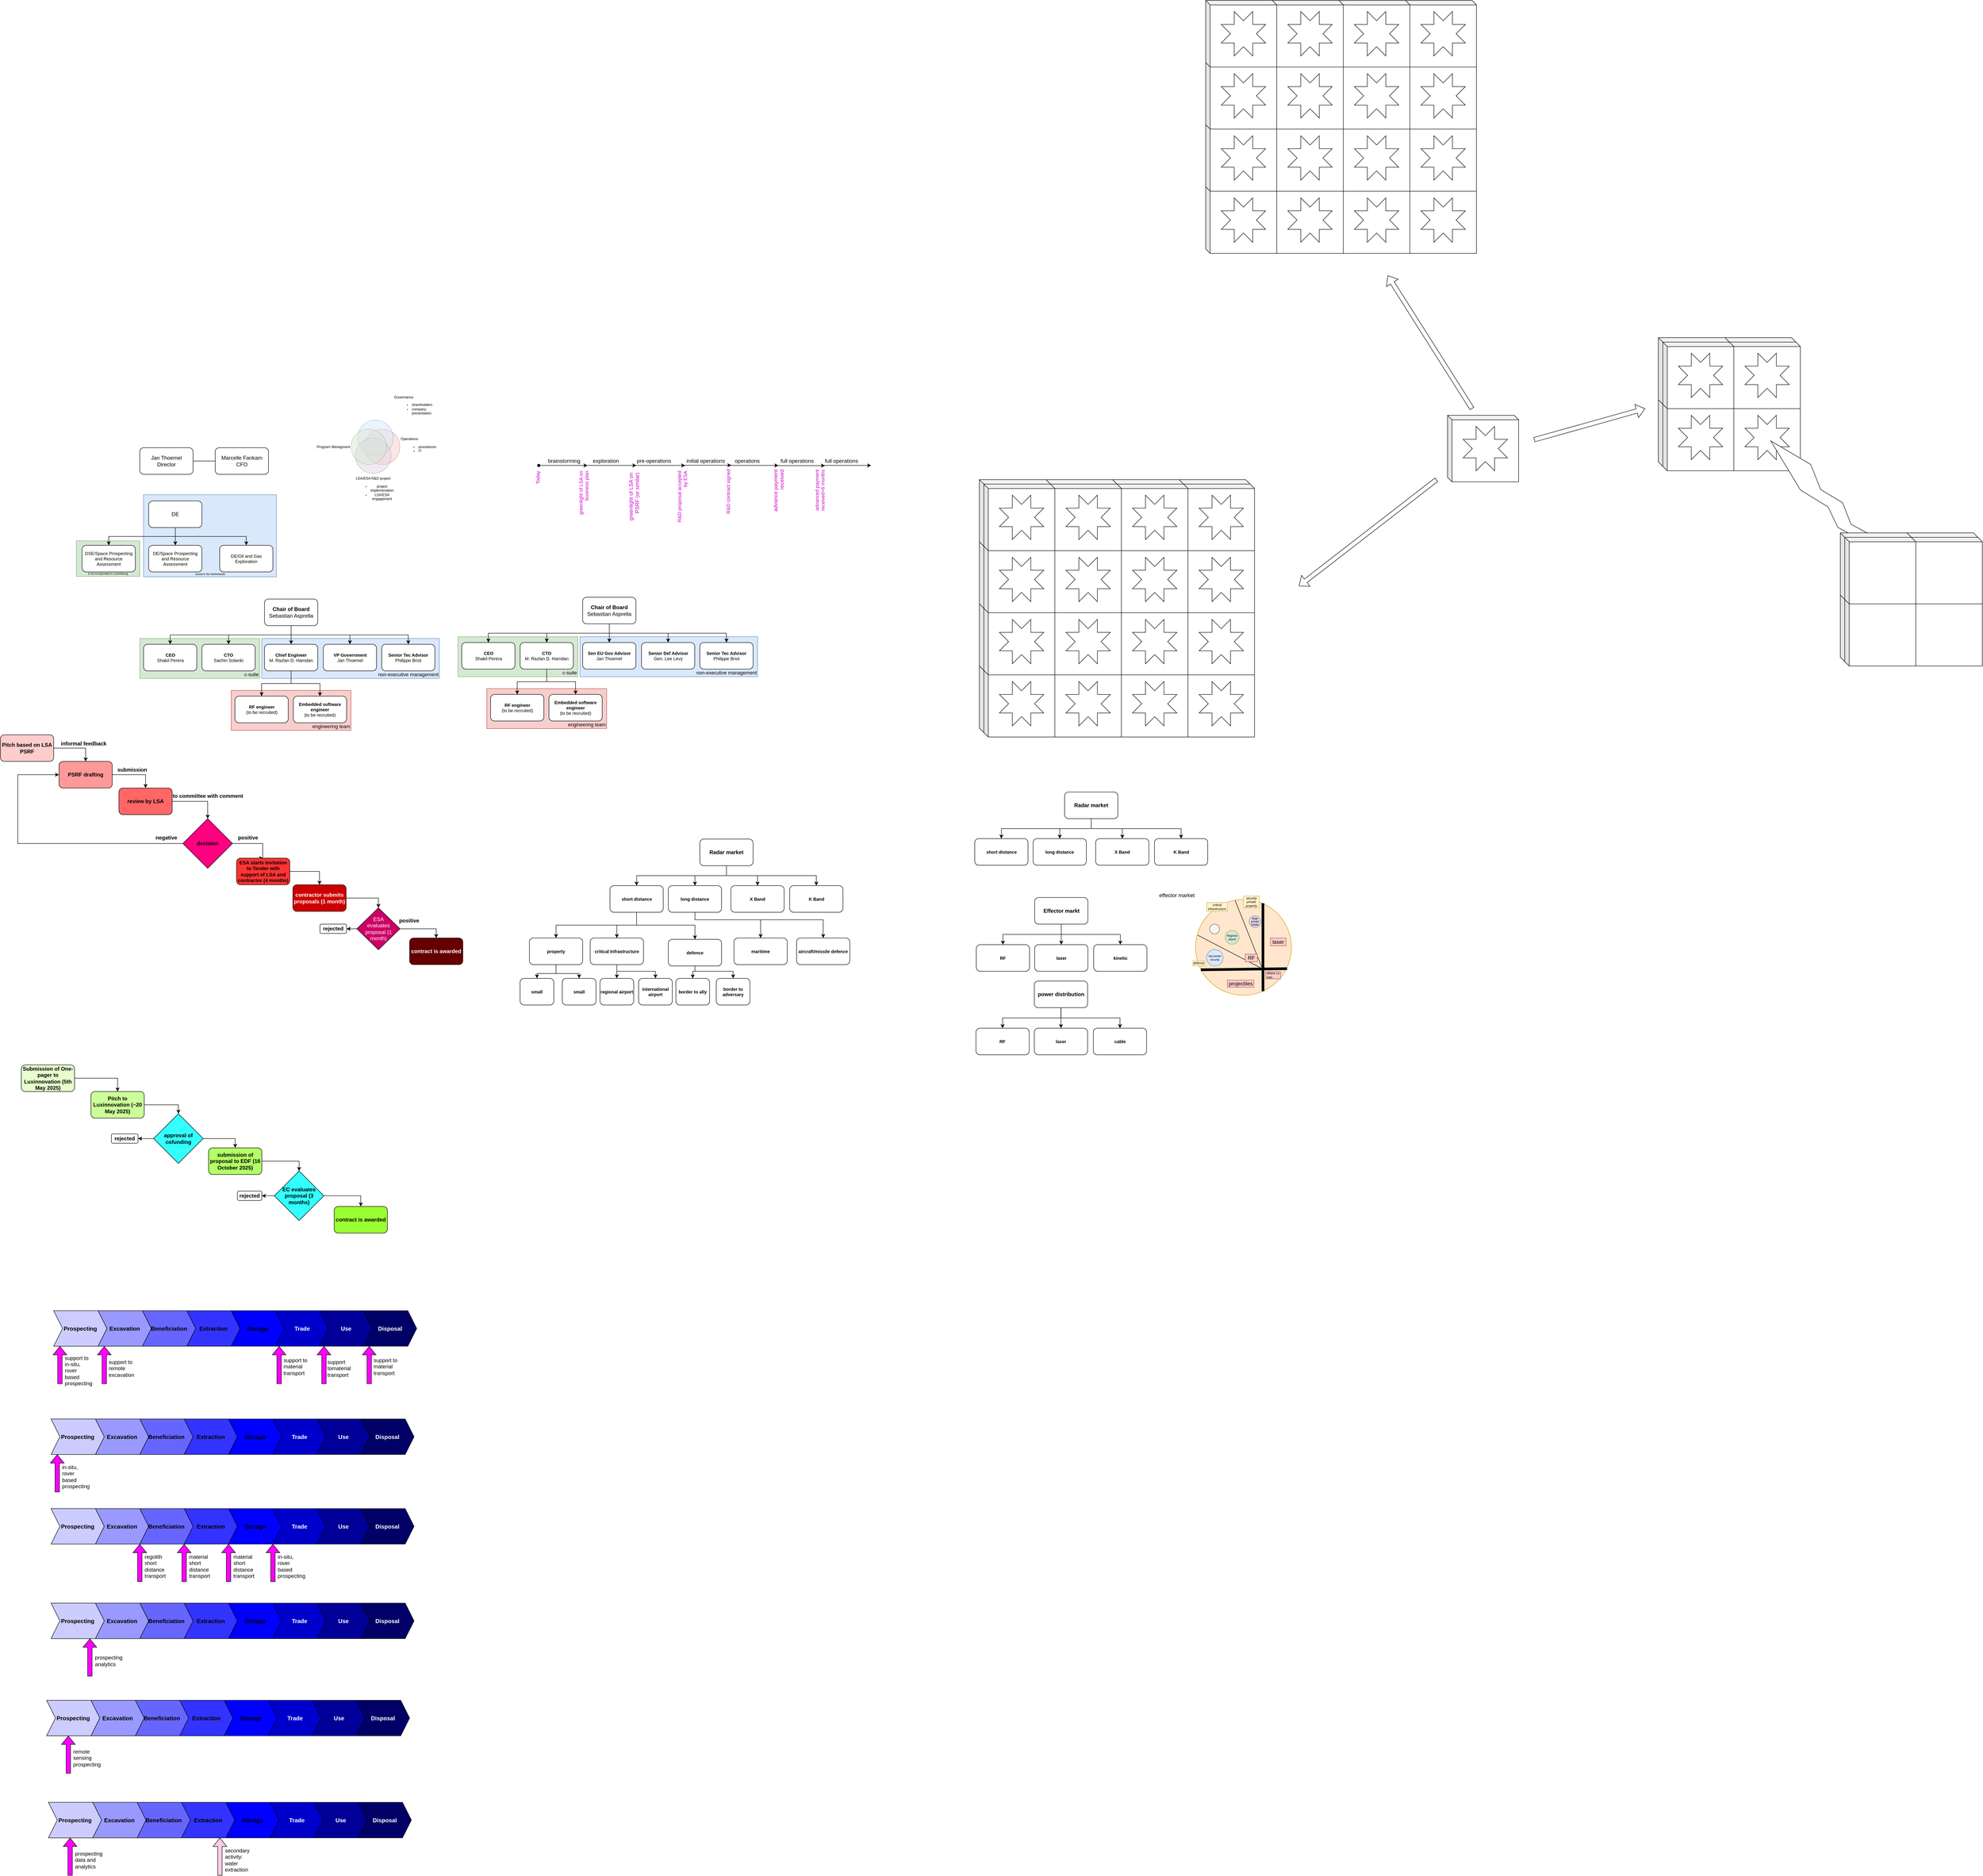 <mxfile version="28.0.7">
  <diagram name="Page-1" id="pI-C5jLEUPl5uABciL2J">
    <mxGraphModel dx="485" dy="1453" grid="0" gridSize="10" guides="1" tooltips="1" connect="1" arrows="1" fold="1" page="0" pageScale="1" pageWidth="850" pageHeight="1100" math="0" shadow="0">
      <root>
        <mxCell id="0" />
        <mxCell id="1" parent="0" />
        <mxCell id="mr5gOzfgz1ZWzE4GSywm-1" value="engineering team" style="rounded=0;whiteSpace=wrap;html=1;align=right;labelPosition=center;verticalLabelPosition=middle;verticalAlign=bottom;fontSize=11;fillColor=#f8cecc;strokeColor=#b85450;" parent="1" vertex="1">
          <mxGeometry x="536" y="687" width="270" height="90" as="geometry" />
        </mxCell>
        <mxCell id="sW1ltrkP0OsYJDCoJHcO-9" value="based in the Netherlands" style="rounded=0;whiteSpace=wrap;html=1;align=center;labelPosition=center;verticalLabelPosition=middle;verticalAlign=bottom;fontSize=6;fillColor=#dae8fc;strokeColor=#6c8ebf;" parent="1" vertex="1">
          <mxGeometry x="338.5" y="246" width="299.5" height="185" as="geometry" />
        </mxCell>
        <mxCell id="sW1ltrkP0OsYJDCoJHcO-8" value="to be incorporated in Luxembourg" style="rounded=0;whiteSpace=wrap;html=1;align=center;labelPosition=center;verticalLabelPosition=middle;verticalAlign=bottom;fontSize=6;fillColor=#d5e8d4;strokeColor=#82b366;" parent="1" vertex="1">
          <mxGeometry x="187" y="350" width="143" height="80" as="geometry" />
        </mxCell>
        <mxCell id="AdfwKSu6tByvRweBy8J0-3" style="edgeStyle=orthogonalEdgeStyle;rounded=0;orthogonalLoop=1;jettySize=auto;html=1;exitX=1;exitY=0.5;exitDx=0;exitDy=0;endArrow=none;endFill=0;" parent="1" source="AdfwKSu6tByvRweBy8J0-1" target="AdfwKSu6tByvRweBy8J0-2" edge="1">
          <mxGeometry relative="1" as="geometry" />
        </mxCell>
        <mxCell id="AdfwKSu6tByvRweBy8J0-1" value="Jan Thoemel&lt;br&gt;Director" style="rounded=1;whiteSpace=wrap;html=1;" parent="1" vertex="1">
          <mxGeometry x="330" y="140" width="120" height="60" as="geometry" />
        </mxCell>
        <mxCell id="AdfwKSu6tByvRweBy8J0-2" value="Marcelle Fankam&lt;br&gt;CFO" style="rounded=1;whiteSpace=wrap;html=1;" parent="1" vertex="1">
          <mxGeometry x="500" y="140" width="120" height="60" as="geometry" />
        </mxCell>
        <mxCell id="sW1ltrkP0OsYJDCoJHcO-5" style="edgeStyle=orthogonalEdgeStyle;rounded=0;orthogonalLoop=1;jettySize=auto;html=1;exitX=0.5;exitY=1;exitDx=0;exitDy=0;entryX=0.5;entryY=0;entryDx=0;entryDy=0;" parent="1" source="sW1ltrkP0OsYJDCoJHcO-1" target="sW1ltrkP0OsYJDCoJHcO-2" edge="1">
          <mxGeometry relative="1" as="geometry" />
        </mxCell>
        <mxCell id="sW1ltrkP0OsYJDCoJHcO-6" style="edgeStyle=orthogonalEdgeStyle;rounded=0;orthogonalLoop=1;jettySize=auto;html=1;exitX=0.5;exitY=1;exitDx=0;exitDy=0;entryX=0.5;entryY=0;entryDx=0;entryDy=0;" parent="1" source="sW1ltrkP0OsYJDCoJHcO-1" target="sW1ltrkP0OsYJDCoJHcO-3" edge="1">
          <mxGeometry relative="1" as="geometry" />
        </mxCell>
        <mxCell id="sW1ltrkP0OsYJDCoJHcO-7" style="edgeStyle=orthogonalEdgeStyle;rounded=0;orthogonalLoop=1;jettySize=auto;html=1;exitX=0.5;exitY=1;exitDx=0;exitDy=0;" parent="1" source="sW1ltrkP0OsYJDCoJHcO-1" target="sW1ltrkP0OsYJDCoJHcO-4" edge="1">
          <mxGeometry relative="1" as="geometry" />
        </mxCell>
        <mxCell id="sW1ltrkP0OsYJDCoJHcO-1" value="DE" style="rounded=1;whiteSpace=wrap;html=1;" parent="1" vertex="1">
          <mxGeometry x="350" y="260" width="120" height="60" as="geometry" />
        </mxCell>
        <mxCell id="sW1ltrkP0OsYJDCoJHcO-2" value="&lt;span lang=&quot;EN-GB&quot;&gt;DSE/Space Prospecting and Resource Assessment&lt;/span&gt;" style="rounded=1;whiteSpace=wrap;html=1;fontSize=10;" parent="1" vertex="1">
          <mxGeometry x="200" y="360" width="120" height="60" as="geometry" />
        </mxCell>
        <mxCell id="sW1ltrkP0OsYJDCoJHcO-3" value="&lt;span lang=&quot;EN-GB&quot;&gt;DE/Space Prospecting and Resource Assessment&lt;/span&gt;" style="rounded=1;whiteSpace=wrap;html=1;fontSize=10;" parent="1" vertex="1">
          <mxGeometry x="350" y="360" width="120" height="60" as="geometry" />
        </mxCell>
        <mxCell id="sW1ltrkP0OsYJDCoJHcO-4" value="&lt;span lang=&quot;EN-GB&quot;&gt;DE/Oil and Gas Exploration &lt;/span&gt;" style="rounded=1;whiteSpace=wrap;html=1;fontSize=10;" parent="1" vertex="1">
          <mxGeometry x="510" y="360" width="120" height="60" as="geometry" />
        </mxCell>
        <mxCell id="4EsNZE_uEdMCElJo3id0-29" style="edgeStyle=orthogonalEdgeStyle;rounded=0;orthogonalLoop=1;jettySize=auto;html=1;exitX=1;exitY=0.5;exitDx=0;exitDy=0;entryX=0.5;entryY=0;entryDx=0;entryDy=0;fontStyle=1" parent="1" source="4EsNZE_uEdMCElJo3id0-28" target="4EsNZE_uEdMCElJo3id0-30" edge="1">
          <mxGeometry relative="1" as="geometry">
            <mxPoint x="314.714" y="960.0" as="targetPoint" />
          </mxGeometry>
        </mxCell>
        <mxCell id="4EsNZE_uEdMCElJo3id0-28" value="Pitch based on LSA PSRF" style="rounded=1;whiteSpace=wrap;html=1;fillColor=#FFCCCC;fontStyle=1" parent="1" vertex="1">
          <mxGeometry x="16" y="787" width="120" height="60" as="geometry" />
        </mxCell>
        <mxCell id="4EsNZE_uEdMCElJo3id0-36" style="edgeStyle=orthogonalEdgeStyle;rounded=0;orthogonalLoop=1;jettySize=auto;html=1;exitX=1;exitY=0.5;exitDx=0;exitDy=0;entryX=0.5;entryY=0;entryDx=0;entryDy=0;fontStyle=1" parent="1" source="4EsNZE_uEdMCElJo3id0-30" target="4EsNZE_uEdMCElJo3id0-31" edge="1">
          <mxGeometry relative="1" as="geometry" />
        </mxCell>
        <mxCell id="4EsNZE_uEdMCElJo3id0-30" value="PSRF drafting" style="rounded=1;whiteSpace=wrap;html=1;fillColor=#FF9999;fontStyle=1" parent="1" vertex="1">
          <mxGeometry x="148" y="847" width="120" height="60" as="geometry" />
        </mxCell>
        <mxCell id="4EsNZE_uEdMCElJo3id0-37" style="edgeStyle=orthogonalEdgeStyle;rounded=0;orthogonalLoop=1;jettySize=auto;html=1;exitX=1;exitY=0.5;exitDx=0;exitDy=0;entryX=0.5;entryY=0;entryDx=0;entryDy=0;fontStyle=1" parent="1" source="4EsNZE_uEdMCElJo3id0-31" target="4EsNZE_uEdMCElJo3id0-32" edge="1">
          <mxGeometry relative="1" as="geometry" />
        </mxCell>
        <mxCell id="4EsNZE_uEdMCElJo3id0-31" value="review by LSA" style="rounded=1;whiteSpace=wrap;html=1;fillColor=#FF6666;fontStyle=1" parent="1" vertex="1">
          <mxGeometry x="283" y="907" width="120" height="60" as="geometry" />
        </mxCell>
        <mxCell id="4EsNZE_uEdMCElJo3id0-39" style="edgeStyle=orthogonalEdgeStyle;rounded=0;orthogonalLoop=1;jettySize=auto;html=1;exitX=1;exitY=0.5;exitDx=0;exitDy=0;entryX=0.5;entryY=0;entryDx=0;entryDy=0;fontStyle=1" parent="1" source="4EsNZE_uEdMCElJo3id0-32" target="4EsNZE_uEdMCElJo3id0-38" edge="1">
          <mxGeometry relative="1" as="geometry">
            <Array as="points">
              <mxPoint x="607" y="1032" />
              <mxPoint x="607" y="1065" />
            </Array>
          </mxGeometry>
        </mxCell>
        <mxCell id="4EsNZE_uEdMCElJo3id0-46" style="edgeStyle=orthogonalEdgeStyle;rounded=0;orthogonalLoop=1;jettySize=auto;html=1;exitX=0;exitY=0.5;exitDx=0;exitDy=0;entryX=0;entryY=0.5;entryDx=0;entryDy=0;fontStyle=1" parent="1" source="4EsNZE_uEdMCElJo3id0-32" target="4EsNZE_uEdMCElJo3id0-30" edge="1">
          <mxGeometry relative="1" as="geometry">
            <Array as="points">
              <mxPoint x="55" y="1032" />
              <mxPoint x="55" y="877" />
            </Array>
          </mxGeometry>
        </mxCell>
        <mxCell id="4EsNZE_uEdMCElJo3id0-32" value="decision" style="rhombus;whiteSpace=wrap;html=1;fillColor=#FF0080;fontColor=#000000;fontStyle=1" parent="1" vertex="1">
          <mxGeometry x="427" y="976" width="112" height="112" as="geometry" />
        </mxCell>
        <mxCell id="4EsNZE_uEdMCElJo3id0-34" value="informal feedback" style="text;html=1;align=center;verticalAlign=middle;whiteSpace=wrap;rounded=0;fontStyle=1" parent="1" vertex="1">
          <mxGeometry x="148" y="792" width="111" height="30" as="geometry" />
        </mxCell>
        <mxCell id="4EsNZE_uEdMCElJo3id0-35" value="submission" style="text;html=1;align=center;verticalAlign=middle;whiteSpace=wrap;rounded=0;fontStyle=1" parent="1" vertex="1">
          <mxGeometry x="286.5" y="851" width="52" height="30" as="geometry" />
        </mxCell>
        <mxCell id="4EsNZE_uEdMCElJo3id0-49" style="edgeStyle=orthogonalEdgeStyle;rounded=0;orthogonalLoop=1;jettySize=auto;html=1;exitX=1;exitY=0.5;exitDx=0;exitDy=0;entryX=0.5;entryY=0;entryDx=0;entryDy=0;fontStyle=1" parent="1" source="4EsNZE_uEdMCElJo3id0-38" target="4EsNZE_uEdMCElJo3id0-48" edge="1">
          <mxGeometry relative="1" as="geometry" />
        </mxCell>
        <mxCell id="4EsNZE_uEdMCElJo3id0-38" value="ESA starts Invitation to Tender with support of LSA and contractor (4 months)" style="rounded=1;whiteSpace=wrap;html=1;fillColor=#FF3333;fontStyle=1;fontSize=11;" parent="1" vertex="1">
          <mxGeometry x="548" y="1065" width="120" height="60" as="geometry" />
        </mxCell>
        <mxCell id="4EsNZE_uEdMCElJo3id0-43" value="to committee with comment" style="text;html=1;align=center;verticalAlign=middle;whiteSpace=wrap;rounded=0;fontStyle=1" parent="1" vertex="1">
          <mxGeometry x="401.5" y="910" width="163" height="30" as="geometry" />
        </mxCell>
        <mxCell id="4EsNZE_uEdMCElJo3id0-47" value="negative" style="text;html=1;align=center;verticalAlign=middle;whiteSpace=wrap;rounded=0;fontStyle=1" parent="1" vertex="1">
          <mxGeometry x="364" y="1004" width="52" height="30" as="geometry" />
        </mxCell>
        <mxCell id="4EsNZE_uEdMCElJo3id0-52" style="edgeStyle=orthogonalEdgeStyle;rounded=0;orthogonalLoop=1;jettySize=auto;html=1;exitX=1;exitY=0.5;exitDx=0;exitDy=0;entryX=0.5;entryY=0;entryDx=0;entryDy=0;fontStyle=1" parent="1" source="4EsNZE_uEdMCElJo3id0-48" target="4EsNZE_uEdMCElJo3id0-61" edge="1">
          <mxGeometry relative="1" as="geometry" />
        </mxCell>
        <mxCell id="4EsNZE_uEdMCElJo3id0-48" value="contractor submits proposals (1 month)" style="rounded=1;whiteSpace=wrap;html=1;fillColor=#CC0000;fontColor=#FFFFFF;fontStyle=1" parent="1" vertex="1">
          <mxGeometry x="675" y="1125" width="120" height="60" as="geometry" />
        </mxCell>
        <mxCell id="4EsNZE_uEdMCElJo3id0-53" style="edgeStyle=orthogonalEdgeStyle;rounded=0;orthogonalLoop=1;jettySize=auto;html=1;exitX=1;exitY=0.5;exitDx=0;exitDy=0;entryX=0.5;entryY=0;entryDx=0;entryDy=0;fontStyle=1" parent="1" source="4EsNZE_uEdMCElJo3id0-61" target="4EsNZE_uEdMCElJo3id0-51" edge="1">
          <mxGeometry relative="1" as="geometry" />
        </mxCell>
        <mxCell id="4EsNZE_uEdMCElJo3id0-51" value="contract is awarded" style="rounded=1;whiteSpace=wrap;html=1;fillColor=#660000;fontColor=#FFFFFF;fontStyle=1" parent="1" vertex="1">
          <mxGeometry x="938" y="1245" width="120" height="60" as="geometry" />
        </mxCell>
        <mxCell id="4EsNZE_uEdMCElJo3id0-54" value="positive" style="text;html=1;align=center;verticalAlign=middle;whiteSpace=wrap;rounded=0;fontStyle=1" parent="1" vertex="1">
          <mxGeometry x="548" y="1004" width="52" height="30" as="geometry" />
        </mxCell>
        <mxCell id="4EsNZE_uEdMCElJo3id0-72" style="edgeStyle=orthogonalEdgeStyle;rounded=0;orthogonalLoop=1;jettySize=auto;html=1;exitX=1;exitY=0.5;exitDx=0;exitDy=0;entryX=0.5;entryY=0;entryDx=0;entryDy=0;" parent="1" source="4EsNZE_uEdMCElJo3id0-55" target="4EsNZE_uEdMCElJo3id0-56" edge="1">
          <mxGeometry relative="1" as="geometry" />
        </mxCell>
        <mxCell id="4EsNZE_uEdMCElJo3id0-55" value="&lt;div&gt;Submission of One-pager to Luxinnovation (5th May 2025)&lt;/div&gt;" style="rounded=1;whiteSpace=wrap;html=1;fillColor=#E6FFCC;fontStyle=1" parent="1" vertex="1">
          <mxGeometry x="63" y="1531" width="120" height="60" as="geometry" />
        </mxCell>
        <mxCell id="4EsNZE_uEdMCElJo3id0-73" style="edgeStyle=orthogonalEdgeStyle;rounded=0;orthogonalLoop=1;jettySize=auto;html=1;exitX=1;exitY=0.5;exitDx=0;exitDy=0;entryX=0.5;entryY=0;entryDx=0;entryDy=0;" parent="1" source="4EsNZE_uEdMCElJo3id0-56" target="4EsNZE_uEdMCElJo3id0-57" edge="1">
          <mxGeometry relative="1" as="geometry" />
        </mxCell>
        <mxCell id="4EsNZE_uEdMCElJo3id0-56" value="Pitch to Luxinnovation (~20 May 2025)" style="rounded=1;whiteSpace=wrap;html=1;fillColor=#CCFF99;fontStyle=1" parent="1" vertex="1">
          <mxGeometry x="220" y="1591" width="120" height="60" as="geometry" />
        </mxCell>
        <mxCell id="4EsNZE_uEdMCElJo3id0-74" style="edgeStyle=orthogonalEdgeStyle;rounded=0;orthogonalLoop=1;jettySize=auto;html=1;exitX=1;exitY=0.5;exitDx=0;exitDy=0;entryX=0.5;entryY=0;entryDx=0;entryDy=0;" parent="1" source="4EsNZE_uEdMCElJo3id0-57" target="4EsNZE_uEdMCElJo3id0-58" edge="1">
          <mxGeometry relative="1" as="geometry" />
        </mxCell>
        <mxCell id="4EsNZE_uEdMCElJo3id0-57" value="approval of cofunding" style="rhombus;whiteSpace=wrap;html=1;fillColor=#33FFFF;fontColor=#000000;fontStyle=1" parent="1" vertex="1">
          <mxGeometry x="361" y="1641" width="112" height="112" as="geometry" />
        </mxCell>
        <mxCell id="4EsNZE_uEdMCElJo3id0-77" style="edgeStyle=orthogonalEdgeStyle;rounded=0;orthogonalLoop=1;jettySize=auto;html=1;exitX=1;exitY=0.5;exitDx=0;exitDy=0;entryX=0.5;entryY=0;entryDx=0;entryDy=0;" parent="1" source="4EsNZE_uEdMCElJo3id0-58" target="4EsNZE_uEdMCElJo3id0-66" edge="1">
          <mxGeometry relative="1" as="geometry" />
        </mxCell>
        <mxCell id="4EsNZE_uEdMCElJo3id0-58" value="submission of proposal to EDF (16 October 2025)" style="rounded=1;whiteSpace=wrap;html=1;fillColor=#B3FF66;fontStyle=1" parent="1" vertex="1">
          <mxGeometry x="485" y="1718" width="120" height="60" as="geometry" />
        </mxCell>
        <mxCell id="4EsNZE_uEdMCElJo3id0-60" value="contract is awarded" style="rounded=1;whiteSpace=wrap;html=1;fillColor=#99FF33;fontStyle=1" parent="1" vertex="1">
          <mxGeometry x="768" y="1850" width="120" height="60" as="geometry" />
        </mxCell>
        <mxCell id="4EsNZE_uEdMCElJo3id0-65" style="edgeStyle=orthogonalEdgeStyle;rounded=0;orthogonalLoop=1;jettySize=auto;html=1;exitX=0;exitY=0.5;exitDx=0;exitDy=0;entryX=1;entryY=0.5;entryDx=0;entryDy=0;" parent="1" source="4EsNZE_uEdMCElJo3id0-61" target="4EsNZE_uEdMCElJo3id0-64" edge="1">
          <mxGeometry relative="1" as="geometry" />
        </mxCell>
        <mxCell id="4EsNZE_uEdMCElJo3id0-61" value="ESA&lt;br&gt;evaluates proposal (1 month)" style="rhombus;whiteSpace=wrap;html=1;fillColor=#CC0066;fontColor=#FFFFFF;" parent="1" vertex="1">
          <mxGeometry x="819" y="1177" width="97.5" height="94.5" as="geometry" />
        </mxCell>
        <mxCell id="4EsNZE_uEdMCElJo3id0-62" value="positive" style="text;html=1;align=center;verticalAlign=middle;whiteSpace=wrap;rounded=0;fontStyle=1" parent="1" vertex="1">
          <mxGeometry x="911" y="1191" width="52" height="30" as="geometry" />
        </mxCell>
        <mxCell id="4EsNZE_uEdMCElJo3id0-64" value="rejected" style="rounded=1;whiteSpace=wrap;html=1;fontStyle=1" parent="1" vertex="1">
          <mxGeometry x="736" y="1213.75" width="60" height="21" as="geometry" />
        </mxCell>
        <mxCell id="4EsNZE_uEdMCElJo3id0-71" style="edgeStyle=orthogonalEdgeStyle;rounded=0;orthogonalLoop=1;jettySize=auto;html=1;exitX=0;exitY=0.5;exitDx=0;exitDy=0;entryX=1;entryY=0.5;entryDx=0;entryDy=0;" parent="1" source="4EsNZE_uEdMCElJo3id0-66" target="4EsNZE_uEdMCElJo3id0-70" edge="1">
          <mxGeometry relative="1" as="geometry">
            <mxPoint x="559.706" y="1825.882" as="targetPoint" />
          </mxGeometry>
        </mxCell>
        <mxCell id="4EsNZE_uEdMCElJo3id0-66" value="EC evaluates proposal (3 months)" style="rhombus;whiteSpace=wrap;html=1;fillColor=#33FFFF;fontColor=#000000;fontStyle=1" parent="1" vertex="1">
          <mxGeometry x="633" y="1770" width="112" height="112" as="geometry" />
        </mxCell>
        <mxCell id="4EsNZE_uEdMCElJo3id0-70" value="rejected" style="rounded=1;whiteSpace=wrap;html=1;fontStyle=1" parent="1" vertex="1">
          <mxGeometry x="550" y="1815.5" width="55" height="21" as="geometry" />
        </mxCell>
        <mxCell id="4EsNZE_uEdMCElJo3id0-75" style="edgeStyle=orthogonalEdgeStyle;rounded=0;orthogonalLoop=1;jettySize=auto;html=1;exitX=0;exitY=0.5;exitDx=0;exitDy=0;entryX=1;entryY=0.5;entryDx=0;entryDy=0;" parent="1" source="4EsNZE_uEdMCElJo3id0-57" target="4EsNZE_uEdMCElJo3id0-76" edge="1">
          <mxGeometry relative="1" as="geometry">
            <mxPoint x="349" y="1696.75" as="sourcePoint" />
          </mxGeometry>
        </mxCell>
        <mxCell id="4EsNZE_uEdMCElJo3id0-76" value="rejected" style="rounded=1;whiteSpace=wrap;html=1;fontStyle=1" parent="1" vertex="1">
          <mxGeometry x="266" y="1686.5" width="60" height="21" as="geometry" />
        </mxCell>
        <mxCell id="4EsNZE_uEdMCElJo3id0-78" style="edgeStyle=orthogonalEdgeStyle;rounded=0;orthogonalLoop=1;jettySize=auto;html=1;exitX=1;exitY=0.5;exitDx=0;exitDy=0;entryX=0.5;entryY=0;entryDx=0;entryDy=0;" parent="1" source="4EsNZE_uEdMCElJo3id0-66" target="4EsNZE_uEdMCElJo3id0-60" edge="1">
          <mxGeometry relative="1" as="geometry" />
        </mxCell>
        <mxCell id="gZV6nWwhFgP8IXUkDq0C-19" value="Prospecting" style="shape=step;perimeter=stepPerimeter;whiteSpace=wrap;html=1;fixedSize=1;fontSize=13;fillColor=light-dark(#CCCCFF,#EDEDED);fontStyle=1" parent="1" vertex="1">
          <mxGeometry x="136" y="2085" width="120" height="80" as="geometry" />
        </mxCell>
        <mxCell id="gZV6nWwhFgP8IXUkDq0C-20" value="Excavation" style="shape=step;perimeter=stepPerimeter;whiteSpace=wrap;html=1;fixedSize=1;fontSize=13;fillColor=light-dark(#9999FF,#EDEDED);fontStyle=1" parent="1" vertex="1">
          <mxGeometry x="236" y="2085" width="120" height="80" as="geometry" />
        </mxCell>
        <mxCell id="gZV6nWwhFgP8IXUkDq0C-21" value="Beneficiation" style="shape=step;perimeter=stepPerimeter;whiteSpace=wrap;html=1;fixedSize=1;fontSize=13;fillColor=light-dark(#6666FF,#EDEDED);fontStyle=1" parent="1" vertex="1">
          <mxGeometry x="336" y="2085" width="120" height="80" as="geometry" />
        </mxCell>
        <mxCell id="gZV6nWwhFgP8IXUkDq0C-22" value="Extraction" style="shape=step;perimeter=stepPerimeter;whiteSpace=wrap;html=1;fixedSize=1;fontSize=13;fillColor=#3333FF;fontStyle=1" parent="1" vertex="1">
          <mxGeometry x="436" y="2085" width="120" height="80" as="geometry" />
        </mxCell>
        <mxCell id="gZV6nWwhFgP8IXUkDq0C-23" value="Storage" style="shape=step;perimeter=stepPerimeter;whiteSpace=wrap;html=1;fixedSize=1;fontSize=13;fillColor=#0000FF;fontStyle=1" parent="1" vertex="1">
          <mxGeometry x="536" y="2085" width="120" height="80" as="geometry" />
        </mxCell>
        <mxCell id="gZV6nWwhFgP8IXUkDq0C-24" value="Trade" style="shape=step;perimeter=stepPerimeter;whiteSpace=wrap;html=1;fixedSize=1;fontSize=13;fillColor=#0000CC;fontColor=#FFFFFF;fontStyle=1" parent="1" vertex="1">
          <mxGeometry x="636" y="2085" width="120" height="80" as="geometry" />
        </mxCell>
        <mxCell id="gZV6nWwhFgP8IXUkDq0C-25" value="Use" style="shape=step;perimeter=stepPerimeter;whiteSpace=wrap;html=1;fixedSize=1;fontSize=13;fillColor=#000099;fontColor=#FFFFFF;fontStyle=1" parent="1" vertex="1">
          <mxGeometry x="735" y="2085" width="120" height="80" as="geometry" />
        </mxCell>
        <mxCell id="gZV6nWwhFgP8IXUkDq0C-26" value="Disposal" style="shape=step;perimeter=stepPerimeter;whiteSpace=wrap;html=1;fixedSize=1;fontSize=13;fillColor=#000066;fontColor=#FFFFFF;fontStyle=1" parent="1" vertex="1">
          <mxGeometry x="834" y="2085" width="120" height="80" as="geometry" />
        </mxCell>
        <mxCell id="gZV6nWwhFgP8IXUkDq0C-27" value="" style="shape=flexArrow;endArrow=classic;html=1;rounded=0;fillColor=#FF00FF;" parent="1" edge="1">
          <mxGeometry width="50" height="50" relative="1" as="geometry">
            <mxPoint x="250" y="2250" as="sourcePoint" />
            <mxPoint x="250" y="2165" as="targetPoint" />
          </mxGeometry>
        </mxCell>
        <mxCell id="gZV6nWwhFgP8IXUkDq0C-28" value="" style="shape=flexArrow;endArrow=classic;html=1;rounded=0;fillColor=#FF00FF;" parent="1" edge="1">
          <mxGeometry width="50" height="50" relative="1" as="geometry">
            <mxPoint x="644" y="2250" as="sourcePoint" />
            <mxPoint x="644" y="2165" as="targetPoint" />
          </mxGeometry>
        </mxCell>
        <mxCell id="gZV6nWwhFgP8IXUkDq0C-29" value="" style="shape=flexArrow;endArrow=classic;html=1;rounded=0;fillColor=#FF00FF;" parent="1" edge="1">
          <mxGeometry width="50" height="50" relative="1" as="geometry">
            <mxPoint x="745.0" y="2250" as="sourcePoint" />
            <mxPoint x="745.0" y="2165" as="targetPoint" />
          </mxGeometry>
        </mxCell>
        <mxCell id="gZV6nWwhFgP8IXUkDq0C-30" value="" style="shape=flexArrow;endArrow=classic;html=1;rounded=0;fillColor=#FF00FF;" parent="1" edge="1">
          <mxGeometry width="50" height="50" relative="1" as="geometry">
            <mxPoint x="847.0" y="2250" as="sourcePoint" />
            <mxPoint x="847.0" y="2165" as="targetPoint" />
          </mxGeometry>
        </mxCell>
        <mxCell id="gZV6nWwhFgP8IXUkDq0C-31" value="" style="shape=flexArrow;endArrow=classic;html=1;rounded=0;fillColor=#FF00FF;" parent="1" edge="1">
          <mxGeometry width="50" height="50" relative="1" as="geometry">
            <mxPoint x="150" y="2250" as="sourcePoint" />
            <mxPoint x="150" y="2165" as="targetPoint" />
          </mxGeometry>
        </mxCell>
        <mxCell id="gZV6nWwhFgP8IXUkDq0C-32" value="&lt;div align=&quot;left&quot;&gt;support to in-situ, rover based prospecting&lt;/div&gt;" style="text;html=1;align=left;verticalAlign=middle;whiteSpace=wrap;rounded=0;" parent="1" vertex="1">
          <mxGeometry x="159" y="2205" width="60" height="30" as="geometry" />
        </mxCell>
        <mxCell id="gZV6nWwhFgP8IXUkDq0C-33" value="support to remote excavation" style="text;html=1;align=left;verticalAlign=middle;whiteSpace=wrap;rounded=0;" parent="1" vertex="1">
          <mxGeometry x="257.5" y="2200" width="60" height="30" as="geometry" />
        </mxCell>
        <mxCell id="gZV6nWwhFgP8IXUkDq0C-34" value="support to material transport" style="text;html=1;align=left;verticalAlign=middle;whiteSpace=wrap;rounded=0;" parent="1" vertex="1">
          <mxGeometry x="652" y="2196" width="60" height="30" as="geometry" />
        </mxCell>
        <mxCell id="gZV6nWwhFgP8IXUkDq0C-35" value="support to material transport" style="text;html=1;align=left;verticalAlign=middle;whiteSpace=wrap;rounded=0;" parent="1" vertex="1">
          <mxGeometry x="855" y="2196" width="60" height="30" as="geometry" />
        </mxCell>
        <mxCell id="gZV6nWwhFgP8IXUkDq0C-36" value="support tomaterial transport" style="text;html=1;align=left;verticalAlign=middle;whiteSpace=wrap;rounded=0;" parent="1" vertex="1">
          <mxGeometry x="751" y="2200" width="60" height="30" as="geometry" />
        </mxCell>
        <mxCell id="gZV6nWwhFgP8IXUkDq0C-37" value="Prospecting" style="shape=step;perimeter=stepPerimeter;whiteSpace=wrap;html=1;fixedSize=1;fontSize=13;fillColor=light-dark(#CCCCFF,#EDEDED);fontStyle=1" parent="1" vertex="1">
          <mxGeometry x="130" y="2329" width="120" height="80" as="geometry" />
        </mxCell>
        <mxCell id="gZV6nWwhFgP8IXUkDq0C-38" value="Excavation" style="shape=step;perimeter=stepPerimeter;whiteSpace=wrap;html=1;fixedSize=1;fontSize=13;fillColor=light-dark(#9999FF,#EDEDED);fontStyle=1" parent="1" vertex="1">
          <mxGeometry x="230" y="2329" width="120" height="80" as="geometry" />
        </mxCell>
        <mxCell id="gZV6nWwhFgP8IXUkDq0C-39" value="Beneficiation" style="shape=step;perimeter=stepPerimeter;whiteSpace=wrap;html=1;fixedSize=1;fontSize=13;fillColor=light-dark(#6666FF,#EDEDED);fontStyle=1" parent="1" vertex="1">
          <mxGeometry x="330" y="2329" width="120" height="80" as="geometry" />
        </mxCell>
        <mxCell id="gZV6nWwhFgP8IXUkDq0C-40" value="Extraction" style="shape=step;perimeter=stepPerimeter;whiteSpace=wrap;html=1;fixedSize=1;fontSize=13;fillColor=#3333FF;fontStyle=1" parent="1" vertex="1">
          <mxGeometry x="430" y="2329" width="120" height="80" as="geometry" />
        </mxCell>
        <mxCell id="gZV6nWwhFgP8IXUkDq0C-41" value="Storage" style="shape=step;perimeter=stepPerimeter;whiteSpace=wrap;html=1;fixedSize=1;fontSize=13;fillColor=#0000FF;fontStyle=1" parent="1" vertex="1">
          <mxGeometry x="530" y="2329" width="120" height="80" as="geometry" />
        </mxCell>
        <mxCell id="gZV6nWwhFgP8IXUkDq0C-42" value="Trade" style="shape=step;perimeter=stepPerimeter;whiteSpace=wrap;html=1;fixedSize=1;fontSize=13;fillColor=#0000CC;fontColor=#FFFFFF;fontStyle=1" parent="1" vertex="1">
          <mxGeometry x="630" y="2329" width="120" height="80" as="geometry" />
        </mxCell>
        <mxCell id="gZV6nWwhFgP8IXUkDq0C-43" value="Use" style="shape=step;perimeter=stepPerimeter;whiteSpace=wrap;html=1;fixedSize=1;fontSize=13;fillColor=#000099;fontColor=#FFFFFF;fontStyle=1" parent="1" vertex="1">
          <mxGeometry x="729" y="2329" width="120" height="80" as="geometry" />
        </mxCell>
        <mxCell id="gZV6nWwhFgP8IXUkDq0C-44" value="Disposal" style="shape=step;perimeter=stepPerimeter;whiteSpace=wrap;html=1;fixedSize=1;fontSize=13;fillColor=#000066;fontColor=#FFFFFF;fontStyle=1" parent="1" vertex="1">
          <mxGeometry x="828" y="2329" width="120" height="80" as="geometry" />
        </mxCell>
        <mxCell id="gZV6nWwhFgP8IXUkDq0C-49" value="" style="shape=flexArrow;endArrow=classic;html=1;rounded=0;fillColor=#FF00FF;" parent="1" edge="1">
          <mxGeometry width="50" height="50" relative="1" as="geometry">
            <mxPoint x="144" y="2494" as="sourcePoint" />
            <mxPoint x="144" y="2409" as="targetPoint" />
          </mxGeometry>
        </mxCell>
        <mxCell id="gZV6nWwhFgP8IXUkDq0C-50" value="&lt;div align=&quot;left&quot;&gt;in-situ, rover based prospecting&lt;/div&gt;" style="text;html=1;align=left;verticalAlign=middle;whiteSpace=wrap;rounded=0;" parent="1" vertex="1">
          <mxGeometry x="153" y="2444" width="60" height="30" as="geometry" />
        </mxCell>
        <mxCell id="LNnZcz1PQ6CTaX76SW7G-1" value="Prospecting" style="shape=step;perimeter=stepPerimeter;whiteSpace=wrap;html=1;fixedSize=1;fontSize=13;fillColor=light-dark(#CCCCFF,#EDEDED);fontStyle=1" parent="1" vertex="1">
          <mxGeometry x="130" y="2531" width="120" height="80" as="geometry" />
        </mxCell>
        <mxCell id="LNnZcz1PQ6CTaX76SW7G-2" value="Excavation" style="shape=step;perimeter=stepPerimeter;whiteSpace=wrap;html=1;fixedSize=1;fontSize=13;fillColor=light-dark(#9999FF,#EDEDED);fontStyle=1" parent="1" vertex="1">
          <mxGeometry x="230" y="2531" width="120" height="80" as="geometry" />
        </mxCell>
        <mxCell id="LNnZcz1PQ6CTaX76SW7G-3" value="Beneficiation" style="shape=step;perimeter=stepPerimeter;whiteSpace=wrap;html=1;fixedSize=1;fontSize=13;fillColor=light-dark(#6666FF,#EDEDED);fontStyle=1" parent="1" vertex="1">
          <mxGeometry x="330" y="2531" width="120" height="80" as="geometry" />
        </mxCell>
        <mxCell id="LNnZcz1PQ6CTaX76SW7G-4" value="Extraction" style="shape=step;perimeter=stepPerimeter;whiteSpace=wrap;html=1;fixedSize=1;fontSize=13;fillColor=#3333FF;fontStyle=1" parent="1" vertex="1">
          <mxGeometry x="430" y="2531" width="120" height="80" as="geometry" />
        </mxCell>
        <mxCell id="LNnZcz1PQ6CTaX76SW7G-5" value="Storage" style="shape=step;perimeter=stepPerimeter;whiteSpace=wrap;html=1;fixedSize=1;fontSize=13;fillColor=#0000FF;fontStyle=1" parent="1" vertex="1">
          <mxGeometry x="530" y="2531" width="120" height="80" as="geometry" />
        </mxCell>
        <mxCell id="LNnZcz1PQ6CTaX76SW7G-6" value="Trade" style="shape=step;perimeter=stepPerimeter;whiteSpace=wrap;html=1;fixedSize=1;fontSize=13;fillColor=#0000CC;fontColor=#FFFFFF;fontStyle=1" parent="1" vertex="1">
          <mxGeometry x="630" y="2531" width="120" height="80" as="geometry" />
        </mxCell>
        <mxCell id="LNnZcz1PQ6CTaX76SW7G-7" value="Use" style="shape=step;perimeter=stepPerimeter;whiteSpace=wrap;html=1;fixedSize=1;fontSize=13;fillColor=#000099;fontColor=#FFFFFF;fontStyle=1" parent="1" vertex="1">
          <mxGeometry x="729" y="2531" width="120" height="80" as="geometry" />
        </mxCell>
        <mxCell id="LNnZcz1PQ6CTaX76SW7G-8" value="Disposal" style="shape=step;perimeter=stepPerimeter;whiteSpace=wrap;html=1;fixedSize=1;fontSize=13;fillColor=#000066;fontColor=#FFFFFF;fontStyle=1" parent="1" vertex="1">
          <mxGeometry x="828" y="2531" width="120" height="80" as="geometry" />
        </mxCell>
        <mxCell id="LNnZcz1PQ6CTaX76SW7G-9" value="" style="shape=flexArrow;endArrow=classic;html=1;rounded=0;fillColor=#FF00FF;" parent="1" edge="1">
          <mxGeometry width="50" height="50" relative="1" as="geometry">
            <mxPoint x="330" y="2696" as="sourcePoint" />
            <mxPoint x="330" y="2611" as="targetPoint" />
          </mxGeometry>
        </mxCell>
        <mxCell id="LNnZcz1PQ6CTaX76SW7G-10" value="regolith short distance transport" style="text;html=1;align=left;verticalAlign=middle;whiteSpace=wrap;rounded=0;" parent="1" vertex="1">
          <mxGeometry x="339" y="2646" width="60" height="30" as="geometry" />
        </mxCell>
        <mxCell id="LNnZcz1PQ6CTaX76SW7G-11" value="" style="shape=flexArrow;endArrow=classic;html=1;rounded=0;fillColor=#FF00FF;" parent="1" edge="1">
          <mxGeometry width="50" height="50" relative="1" as="geometry">
            <mxPoint x="430" y="2696" as="sourcePoint" />
            <mxPoint x="430" y="2611" as="targetPoint" />
          </mxGeometry>
        </mxCell>
        <mxCell id="LNnZcz1PQ6CTaX76SW7G-12" value="&lt;div&gt;material&lt;/div&gt;&lt;div&gt;short distance transport&lt;/div&gt;" style="text;html=1;align=left;verticalAlign=middle;whiteSpace=wrap;rounded=0;" parent="1" vertex="1">
          <mxGeometry x="439" y="2646" width="60" height="30" as="geometry" />
        </mxCell>
        <mxCell id="LNnZcz1PQ6CTaX76SW7G-13" value="" style="shape=flexArrow;endArrow=classic;html=1;rounded=0;fillColor=#FF00FF;" parent="1" edge="1">
          <mxGeometry width="50" height="50" relative="1" as="geometry">
            <mxPoint x="530" y="2696" as="sourcePoint" />
            <mxPoint x="530" y="2611" as="targetPoint" />
          </mxGeometry>
        </mxCell>
        <mxCell id="LNnZcz1PQ6CTaX76SW7G-14" value="&lt;div&gt;material&lt;/div&gt;&lt;div&gt;short distance transport&lt;/div&gt;" style="text;html=1;align=left;verticalAlign=middle;whiteSpace=wrap;rounded=0;" parent="1" vertex="1">
          <mxGeometry x="539" y="2646" width="60" height="30" as="geometry" />
        </mxCell>
        <mxCell id="LNnZcz1PQ6CTaX76SW7G-15" value="" style="shape=flexArrow;endArrow=classic;html=1;rounded=0;fillColor=#FF00FF;" parent="1" edge="1">
          <mxGeometry width="50" height="50" relative="1" as="geometry">
            <mxPoint x="630" y="2696" as="sourcePoint" />
            <mxPoint x="630" y="2611" as="targetPoint" />
          </mxGeometry>
        </mxCell>
        <mxCell id="LNnZcz1PQ6CTaX76SW7G-16" value="&lt;div align=&quot;left&quot;&gt;in-situ, rover based prospecting&lt;/div&gt;" style="text;html=1;align=left;verticalAlign=middle;whiteSpace=wrap;rounded=0;" parent="1" vertex="1">
          <mxGeometry x="639" y="2646" width="60" height="30" as="geometry" />
        </mxCell>
        <mxCell id="LNnZcz1PQ6CTaX76SW7G-17" value="Prospecting" style="shape=step;perimeter=stepPerimeter;whiteSpace=wrap;html=1;fixedSize=1;fontSize=13;fillColor=light-dark(#CCCCFF,#EDEDED);fontStyle=1" parent="1" vertex="1">
          <mxGeometry x="130" y="2744" width="120" height="80" as="geometry" />
        </mxCell>
        <mxCell id="LNnZcz1PQ6CTaX76SW7G-18" value="Excavation" style="shape=step;perimeter=stepPerimeter;whiteSpace=wrap;html=1;fixedSize=1;fontSize=13;fillColor=light-dark(#9999FF,#EDEDED);fontStyle=1" parent="1" vertex="1">
          <mxGeometry x="230" y="2744" width="120" height="80" as="geometry" />
        </mxCell>
        <mxCell id="LNnZcz1PQ6CTaX76SW7G-19" value="Beneficiation" style="shape=step;perimeter=stepPerimeter;whiteSpace=wrap;html=1;fixedSize=1;fontSize=13;fillColor=light-dark(#6666FF,#EDEDED);fontStyle=1" parent="1" vertex="1">
          <mxGeometry x="330" y="2744" width="120" height="80" as="geometry" />
        </mxCell>
        <mxCell id="LNnZcz1PQ6CTaX76SW7G-20" value="Extraction" style="shape=step;perimeter=stepPerimeter;whiteSpace=wrap;html=1;fixedSize=1;fontSize=13;fillColor=#3333FF;fontStyle=1" parent="1" vertex="1">
          <mxGeometry x="430" y="2744" width="120" height="80" as="geometry" />
        </mxCell>
        <mxCell id="LNnZcz1PQ6CTaX76SW7G-21" value="Storage" style="shape=step;perimeter=stepPerimeter;whiteSpace=wrap;html=1;fixedSize=1;fontSize=13;fillColor=#0000FF;fontStyle=1" parent="1" vertex="1">
          <mxGeometry x="530" y="2744" width="120" height="80" as="geometry" />
        </mxCell>
        <mxCell id="LNnZcz1PQ6CTaX76SW7G-22" value="Trade" style="shape=step;perimeter=stepPerimeter;whiteSpace=wrap;html=1;fixedSize=1;fontSize=13;fillColor=#0000CC;fontColor=#FFFFFF;fontStyle=1" parent="1" vertex="1">
          <mxGeometry x="630" y="2744" width="120" height="80" as="geometry" />
        </mxCell>
        <mxCell id="LNnZcz1PQ6CTaX76SW7G-23" value="Use" style="shape=step;perimeter=stepPerimeter;whiteSpace=wrap;html=1;fixedSize=1;fontSize=13;fillColor=#000099;fontColor=#FFFFFF;fontStyle=1" parent="1" vertex="1">
          <mxGeometry x="729" y="2744" width="120" height="80" as="geometry" />
        </mxCell>
        <mxCell id="LNnZcz1PQ6CTaX76SW7G-24" value="Disposal" style="shape=step;perimeter=stepPerimeter;whiteSpace=wrap;html=1;fixedSize=1;fontSize=13;fillColor=#000066;fontColor=#FFFFFF;fontStyle=1" parent="1" vertex="1">
          <mxGeometry x="828" y="2744" width="120" height="80" as="geometry" />
        </mxCell>
        <mxCell id="LNnZcz1PQ6CTaX76SW7G-25" value="" style="shape=flexArrow;endArrow=classic;html=1;rounded=0;fillColor=#FF00FF;" parent="1" edge="1">
          <mxGeometry width="50" height="50" relative="1" as="geometry">
            <mxPoint x="217.5" y="2909" as="sourcePoint" />
            <mxPoint x="217.5" y="2824" as="targetPoint" />
          </mxGeometry>
        </mxCell>
        <mxCell id="LNnZcz1PQ6CTaX76SW7G-26" value="&lt;div&gt;prospecting analytics&lt;/div&gt;" style="text;html=1;align=left;verticalAlign=middle;whiteSpace=wrap;rounded=0;" parent="1" vertex="1">
          <mxGeometry x="226.5" y="2859" width="60" height="30" as="geometry" />
        </mxCell>
        <mxCell id="pfrGkVOEbDUoQShEzSR1-1" value="Prospecting" style="shape=step;perimeter=stepPerimeter;whiteSpace=wrap;html=1;fixedSize=1;fontSize=13;fillColor=light-dark(#CCCCFF,#EDEDED);fontStyle=1" parent="1" vertex="1">
          <mxGeometry x="120" y="2963" width="120" height="80" as="geometry" />
        </mxCell>
        <mxCell id="pfrGkVOEbDUoQShEzSR1-2" value="Excavation" style="shape=step;perimeter=stepPerimeter;whiteSpace=wrap;html=1;fixedSize=1;fontSize=13;fillColor=light-dark(#9999FF,#EDEDED);fontStyle=1" parent="1" vertex="1">
          <mxGeometry x="220" y="2963" width="120" height="80" as="geometry" />
        </mxCell>
        <mxCell id="pfrGkVOEbDUoQShEzSR1-3" value="Beneficiation" style="shape=step;perimeter=stepPerimeter;whiteSpace=wrap;html=1;fixedSize=1;fontSize=13;fillColor=light-dark(#6666FF,#EDEDED);fontStyle=1" parent="1" vertex="1">
          <mxGeometry x="320" y="2963" width="120" height="80" as="geometry" />
        </mxCell>
        <mxCell id="pfrGkVOEbDUoQShEzSR1-4" value="Extraction" style="shape=step;perimeter=stepPerimeter;whiteSpace=wrap;html=1;fixedSize=1;fontSize=13;fillColor=#3333FF;fontStyle=1" parent="1" vertex="1">
          <mxGeometry x="420" y="2963" width="120" height="80" as="geometry" />
        </mxCell>
        <mxCell id="pfrGkVOEbDUoQShEzSR1-5" value="Storage" style="shape=step;perimeter=stepPerimeter;whiteSpace=wrap;html=1;fixedSize=1;fontSize=13;fillColor=#0000FF;fontStyle=1" parent="1" vertex="1">
          <mxGeometry x="520" y="2963" width="120" height="80" as="geometry" />
        </mxCell>
        <mxCell id="pfrGkVOEbDUoQShEzSR1-6" value="Trade" style="shape=step;perimeter=stepPerimeter;whiteSpace=wrap;html=1;fixedSize=1;fontSize=13;fillColor=#0000CC;fontColor=#FFFFFF;fontStyle=1" parent="1" vertex="1">
          <mxGeometry x="620" y="2963" width="120" height="80" as="geometry" />
        </mxCell>
        <mxCell id="pfrGkVOEbDUoQShEzSR1-7" value="Use" style="shape=step;perimeter=stepPerimeter;whiteSpace=wrap;html=1;fixedSize=1;fontSize=13;fillColor=#000099;fontColor=#FFFFFF;fontStyle=1" parent="1" vertex="1">
          <mxGeometry x="719" y="2963" width="120" height="80" as="geometry" />
        </mxCell>
        <mxCell id="pfrGkVOEbDUoQShEzSR1-8" value="Disposal" style="shape=step;perimeter=stepPerimeter;whiteSpace=wrap;html=1;fixedSize=1;fontSize=13;fillColor=#000066;fontColor=#FFFFFF;fontStyle=1" parent="1" vertex="1">
          <mxGeometry x="818" y="2963" width="120" height="80" as="geometry" />
        </mxCell>
        <mxCell id="pfrGkVOEbDUoQShEzSR1-9" value="" style="shape=flexArrow;endArrow=classic;html=1;rounded=0;fillColor=#FF00FF;" parent="1" edge="1">
          <mxGeometry width="50" height="50" relative="1" as="geometry">
            <mxPoint x="169" y="3128" as="sourcePoint" />
            <mxPoint x="169" y="3043" as="targetPoint" />
          </mxGeometry>
        </mxCell>
        <mxCell id="pfrGkVOEbDUoQShEzSR1-10" value="&lt;div&gt;remote sensing prospecting&lt;/div&gt;" style="text;html=1;align=left;verticalAlign=middle;whiteSpace=wrap;rounded=0;" parent="1" vertex="1">
          <mxGeometry x="178" y="3078" width="60" height="30" as="geometry" />
        </mxCell>
        <mxCell id="qQUAz5vWSxmFUbSqkUP2-1" value="Prospecting" style="shape=step;perimeter=stepPerimeter;whiteSpace=wrap;html=1;fixedSize=1;fontSize=13;fillColor=light-dark(#CCCCFF,#EDEDED);fontStyle=1" parent="1" vertex="1">
          <mxGeometry x="124" y="3193" width="120" height="80" as="geometry" />
        </mxCell>
        <mxCell id="qQUAz5vWSxmFUbSqkUP2-2" value="Excavation" style="shape=step;perimeter=stepPerimeter;whiteSpace=wrap;html=1;fixedSize=1;fontSize=13;fillColor=light-dark(#9999FF,#EDEDED);fontStyle=1" parent="1" vertex="1">
          <mxGeometry x="224" y="3193" width="120" height="80" as="geometry" />
        </mxCell>
        <mxCell id="qQUAz5vWSxmFUbSqkUP2-3" value="Beneficiation" style="shape=step;perimeter=stepPerimeter;whiteSpace=wrap;html=1;fixedSize=1;fontSize=13;fillColor=light-dark(#6666FF,#EDEDED);fontStyle=1" parent="1" vertex="1">
          <mxGeometry x="324" y="3193" width="120" height="80" as="geometry" />
        </mxCell>
        <mxCell id="qQUAz5vWSxmFUbSqkUP2-4" value="Extraction" style="shape=step;perimeter=stepPerimeter;whiteSpace=wrap;html=1;fixedSize=1;fontSize=13;fillColor=#3333FF;fontStyle=1" parent="1" vertex="1">
          <mxGeometry x="424" y="3193" width="120" height="80" as="geometry" />
        </mxCell>
        <mxCell id="qQUAz5vWSxmFUbSqkUP2-5" value="Storage" style="shape=step;perimeter=stepPerimeter;whiteSpace=wrap;html=1;fixedSize=1;fontSize=13;fillColor=#0000FF;fontStyle=1" parent="1" vertex="1">
          <mxGeometry x="524" y="3193" width="120" height="80" as="geometry" />
        </mxCell>
        <mxCell id="qQUAz5vWSxmFUbSqkUP2-6" value="Trade" style="shape=step;perimeter=stepPerimeter;whiteSpace=wrap;html=1;fixedSize=1;fontSize=13;fillColor=#0000CC;fontColor=#FFFFFF;fontStyle=1" parent="1" vertex="1">
          <mxGeometry x="624" y="3193" width="120" height="80" as="geometry" />
        </mxCell>
        <mxCell id="qQUAz5vWSxmFUbSqkUP2-7" value="Use" style="shape=step;perimeter=stepPerimeter;whiteSpace=wrap;html=1;fixedSize=1;fontSize=13;fillColor=#000099;fontColor=#FFFFFF;fontStyle=1" parent="1" vertex="1">
          <mxGeometry x="723" y="3193" width="120" height="80" as="geometry" />
        </mxCell>
        <mxCell id="qQUAz5vWSxmFUbSqkUP2-8" value="Disposal" style="shape=step;perimeter=stepPerimeter;whiteSpace=wrap;html=1;fixedSize=1;fontSize=13;fillColor=#000066;fontColor=#FFFFFF;fontStyle=1" parent="1" vertex="1">
          <mxGeometry x="822" y="3193" width="120" height="80" as="geometry" />
        </mxCell>
        <mxCell id="qQUAz5vWSxmFUbSqkUP2-9" value="" style="shape=flexArrow;endArrow=classic;html=1;rounded=0;fillColor=#FF00FF;" parent="1" edge="1">
          <mxGeometry width="50" height="50" relative="1" as="geometry">
            <mxPoint x="173" y="3358" as="sourcePoint" />
            <mxPoint x="173" y="3273" as="targetPoint" />
          </mxGeometry>
        </mxCell>
        <mxCell id="qQUAz5vWSxmFUbSqkUP2-10" value="prospecting data and analytics" style="text;html=1;align=left;verticalAlign=middle;whiteSpace=wrap;rounded=0;" parent="1" vertex="1">
          <mxGeometry x="182" y="3308" width="60" height="30" as="geometry" />
        </mxCell>
        <mxCell id="qQUAz5vWSxmFUbSqkUP2-11" value="" style="shape=flexArrow;endArrow=classic;html=1;rounded=0;fillColor=#FFCCE6;" parent="1" edge="1">
          <mxGeometry width="50" height="50" relative="1" as="geometry">
            <mxPoint x="510.5" y="3358" as="sourcePoint" />
            <mxPoint x="510.5" y="3273" as="targetPoint" />
          </mxGeometry>
        </mxCell>
        <mxCell id="qQUAz5vWSxmFUbSqkUP2-12" value="secondary activity: water extraction" style="text;html=1;align=left;verticalAlign=middle;whiteSpace=wrap;rounded=0;" parent="1" vertex="1">
          <mxGeometry x="519.5" y="3308" width="60" height="30" as="geometry" />
        </mxCell>
        <mxCell id="g1346n9lsMkB5ZXNDXlx-2" value="c-suite" style="rounded=0;whiteSpace=wrap;html=1;align=right;labelPosition=center;verticalLabelPosition=middle;verticalAlign=bottom;fontSize=11;fillColor=#d5e8d4;strokeColor=#82b366;" parent="1" vertex="1">
          <mxGeometry x="330" y="570" width="270" height="90" as="geometry" />
        </mxCell>
        <mxCell id="g1346n9lsMkB5ZXNDXlx-4" style="edgeStyle=orthogonalEdgeStyle;rounded=0;orthogonalLoop=1;jettySize=auto;html=1;exitX=0.5;exitY=1;exitDx=0;exitDy=0;entryX=0.5;entryY=0;entryDx=0;entryDy=0;" parent="1" source="g1346n9lsMkB5ZXNDXlx-6" target="g1346n9lsMkB5ZXNDXlx-8" edge="1">
          <mxGeometry relative="1" as="geometry" />
        </mxCell>
        <mxCell id="g1346n9lsMkB5ZXNDXlx-5" style="edgeStyle=orthogonalEdgeStyle;rounded=0;orthogonalLoop=1;jettySize=auto;html=1;exitX=0.5;exitY=1;exitDx=0;exitDy=0;" parent="1" source="g1346n9lsMkB5ZXNDXlx-6" target="g1346n9lsMkB5ZXNDXlx-9" edge="1">
          <mxGeometry relative="1" as="geometry" />
        </mxCell>
        <mxCell id="g1346n9lsMkB5ZXNDXlx-6" value="&lt;b&gt;Chair of Board&lt;/b&gt;&lt;br&gt;Sebastian Asprella" style="rounded=1;whiteSpace=wrap;html=1;" parent="1" vertex="1">
          <mxGeometry x="611" y="481" width="120" height="60" as="geometry" />
        </mxCell>
        <mxCell id="g1346n9lsMkB5ZXNDXlx-8" value="&lt;b&gt;CEO&lt;/b&gt;&lt;br&gt;Shakil Perera" style="rounded=1;whiteSpace=wrap;html=1;fontSize=10;" parent="1" vertex="1">
          <mxGeometry x="338.5" y="583" width="120" height="60" as="geometry" />
        </mxCell>
        <mxCell id="g1346n9lsMkB5ZXNDXlx-9" value="&lt;div&gt;&lt;b&gt;CTO&lt;/b&gt;&lt;/div&gt;&lt;div&gt;Sachin Solanki&lt;/div&gt;" style="rounded=1;whiteSpace=wrap;html=1;fontSize=10;" parent="1" vertex="1">
          <mxGeometry x="470" y="583" width="120" height="60" as="geometry" />
        </mxCell>
        <mxCell id="g1346n9lsMkB5ZXNDXlx-15" value="non-executive management" style="rounded=0;whiteSpace=wrap;html=1;align=right;labelPosition=center;verticalLabelPosition=middle;verticalAlign=bottom;fontSize=11;fillColor=#dae8fc;strokeColor=#6c8ebf;" parent="1" vertex="1">
          <mxGeometry x="605" y="570" width="400" height="90" as="geometry" />
        </mxCell>
        <mxCell id="g1346n9lsMkB5ZXNDXlx-16" style="edgeStyle=orthogonalEdgeStyle;rounded=0;orthogonalLoop=1;jettySize=auto;html=1;exitX=0.5;exitY=1;exitDx=0;exitDy=0;entryX=0.5;entryY=0;entryDx=0;entryDy=0;" parent="1" source="g1346n9lsMkB5ZXNDXlx-6" target="g1346n9lsMkB5ZXNDXlx-19" edge="1">
          <mxGeometry relative="1" as="geometry">
            <mxPoint x="935" y="541" as="sourcePoint" />
          </mxGeometry>
        </mxCell>
        <mxCell id="g1346n9lsMkB5ZXNDXlx-17" style="edgeStyle=orthogonalEdgeStyle;rounded=0;orthogonalLoop=1;jettySize=auto;html=1;exitX=0.5;exitY=1;exitDx=0;exitDy=0;entryX=0.5;entryY=0;entryDx=0;entryDy=0;" parent="1" source="g1346n9lsMkB5ZXNDXlx-6" target="g1346n9lsMkB5ZXNDXlx-20" edge="1">
          <mxGeometry relative="1" as="geometry">
            <mxPoint x="935" y="541" as="sourcePoint" />
          </mxGeometry>
        </mxCell>
        <mxCell id="g1346n9lsMkB5ZXNDXlx-18" style="edgeStyle=orthogonalEdgeStyle;rounded=0;orthogonalLoop=1;jettySize=auto;html=1;exitX=0.5;exitY=1;exitDx=0;exitDy=0;" parent="1" source="g1346n9lsMkB5ZXNDXlx-6" target="g1346n9lsMkB5ZXNDXlx-21" edge="1">
          <mxGeometry relative="1" as="geometry">
            <mxPoint x="935" y="541" as="sourcePoint" />
          </mxGeometry>
        </mxCell>
        <mxCell id="mr5gOzfgz1ZWzE4GSywm-5" style="edgeStyle=orthogonalEdgeStyle;rounded=0;orthogonalLoop=1;jettySize=auto;html=1;exitX=0.5;exitY=1;exitDx=0;exitDy=0;" parent="1" source="g1346n9lsMkB5ZXNDXlx-19" target="mr5gOzfgz1ZWzE4GSywm-3" edge="1">
          <mxGeometry relative="1" as="geometry" />
        </mxCell>
        <mxCell id="mr5gOzfgz1ZWzE4GSywm-6" style="edgeStyle=orthogonalEdgeStyle;rounded=0;orthogonalLoop=1;jettySize=auto;html=1;exitX=0.5;exitY=1;exitDx=0;exitDy=0;entryX=0.5;entryY=0;entryDx=0;entryDy=0;" parent="1" source="g1346n9lsMkB5ZXNDXlx-19" target="mr5gOzfgz1ZWzE4GSywm-2" edge="1">
          <mxGeometry relative="1" as="geometry" />
        </mxCell>
        <mxCell id="g1346n9lsMkB5ZXNDXlx-19" value="&lt;b&gt;Chief Engineer&lt;/b&gt;&lt;br&gt;M. Razlan D. Hamdan" style="rounded=1;whiteSpace=wrap;html=1;fontSize=10;" parent="1" vertex="1">
          <mxGeometry x="611" y="583" width="120" height="60" as="geometry" />
        </mxCell>
        <mxCell id="g1346n9lsMkB5ZXNDXlx-20" value="&lt;b&gt;VP Government&lt;/b&gt;&lt;br&gt;Jan Thoemel" style="rounded=1;whiteSpace=wrap;html=1;fontSize=10;" parent="1" vertex="1">
          <mxGeometry x="743.5" y="583" width="120" height="60" as="geometry" />
        </mxCell>
        <mxCell id="g1346n9lsMkB5ZXNDXlx-21" value="&lt;b&gt;Senior Tec Advisor&lt;/b&gt;&lt;br&gt;Philippe Briot" style="rounded=1;whiteSpace=wrap;html=1;fontSize=10;" parent="1" vertex="1">
          <mxGeometry x="875" y="583" width="120" height="60" as="geometry" />
        </mxCell>
        <mxCell id="mr5gOzfgz1ZWzE4GSywm-2" value="&lt;b&gt;RF engineer&lt;/b&gt;&lt;br&gt;(to be recruited)" style="rounded=1;whiteSpace=wrap;html=1;fontSize=10;" parent="1" vertex="1">
          <mxGeometry x="544.5" y="700" width="120" height="60" as="geometry" />
        </mxCell>
        <mxCell id="mr5gOzfgz1ZWzE4GSywm-3" value="&lt;b&gt;Embedded software engineer&lt;/b&gt;&lt;br&gt;(to be recruited)" style="rounded=1;whiteSpace=wrap;html=1;fontSize=10;" parent="1" vertex="1">
          <mxGeometry x="676" y="700" width="120" height="60" as="geometry" />
        </mxCell>
        <mxCell id="fm35q_rZBrXaZ0vz1pIJ-1" value="engineering team" style="rounded=0;whiteSpace=wrap;html=1;align=right;labelPosition=center;verticalLabelPosition=middle;verticalAlign=bottom;fontSize=11;fillColor=#f8cecc;strokeColor=#b85450;" parent="1" vertex="1">
          <mxGeometry x="1112" y="683" width="270" height="90" as="geometry" />
        </mxCell>
        <mxCell id="fm35q_rZBrXaZ0vz1pIJ-2" value="c-suite" style="rounded=0;whiteSpace=wrap;html=1;align=right;labelPosition=center;verticalLabelPosition=middle;verticalAlign=bottom;fontSize=11;fillColor=#d5e8d4;strokeColor=#82b366;" parent="1" vertex="1">
          <mxGeometry x="1047" y="566" width="270" height="90" as="geometry" />
        </mxCell>
        <mxCell id="fm35q_rZBrXaZ0vz1pIJ-19" value="" style="edgeStyle=orthogonalEdgeStyle;rounded=0;orthogonalLoop=1;jettySize=auto;html=1;exitX=0.5;exitY=1;exitDx=0;exitDy=0;" parent="1" source="fm35q_rZBrXaZ0vz1pIJ-7" target="fm35q_rZBrXaZ0vz1pIJ-17" edge="1">
          <mxGeometry relative="1" as="geometry" />
        </mxCell>
        <mxCell id="fm35q_rZBrXaZ0vz1pIJ-3" style="edgeStyle=orthogonalEdgeStyle;rounded=0;orthogonalLoop=1;jettySize=auto;html=1;exitX=0.5;exitY=1;exitDx=0;exitDy=0;entryX=0.5;entryY=0;entryDx=0;entryDy=0;" parent="1" source="fm35q_rZBrXaZ0vz1pIJ-5" target="fm35q_rZBrXaZ0vz1pIJ-6" edge="1">
          <mxGeometry relative="1" as="geometry" />
        </mxCell>
        <mxCell id="fm35q_rZBrXaZ0vz1pIJ-4" style="edgeStyle=orthogonalEdgeStyle;rounded=0;orthogonalLoop=1;jettySize=auto;html=1;exitX=0.5;exitY=1;exitDx=0;exitDy=0;" parent="1" source="fm35q_rZBrXaZ0vz1pIJ-5" target="fm35q_rZBrXaZ0vz1pIJ-7" edge="1">
          <mxGeometry relative="1" as="geometry" />
        </mxCell>
        <mxCell id="fm35q_rZBrXaZ0vz1pIJ-5" value="&lt;b&gt;Chair of Board&lt;/b&gt;&lt;br&gt;Sebastian Asprella" style="rounded=1;whiteSpace=wrap;html=1;" parent="1" vertex="1">
          <mxGeometry x="1328" y="477" width="120" height="60" as="geometry" />
        </mxCell>
        <mxCell id="fm35q_rZBrXaZ0vz1pIJ-6" value="&lt;b&gt;CEO&lt;/b&gt;&lt;br&gt;Shakil Perera" style="rounded=1;whiteSpace=wrap;html=1;fontSize=10;" parent="1" vertex="1">
          <mxGeometry x="1055.5" y="579" width="120" height="60" as="geometry" />
        </mxCell>
        <mxCell id="fm35q_rZBrXaZ0vz1pIJ-7" value="&lt;b&gt;CTO&lt;/b&gt;&lt;br&gt;M. Razlan D. Hamdan" style="rounded=1;whiteSpace=wrap;html=1;fontSize=10;" parent="1" vertex="1">
          <mxGeometry x="1187" y="579" width="120" height="60" as="geometry" />
        </mxCell>
        <mxCell id="fm35q_rZBrXaZ0vz1pIJ-8" value="non-executive management" style="rounded=0;whiteSpace=wrap;html=1;align=right;labelPosition=center;verticalLabelPosition=middle;verticalAlign=bottom;fontSize=11;fillColor=#dae8fc;strokeColor=#6c8ebf;" parent="1" vertex="1">
          <mxGeometry x="1322" y="566" width="400" height="90" as="geometry" />
        </mxCell>
        <mxCell id="fm35q_rZBrXaZ0vz1pIJ-9" style="edgeStyle=orthogonalEdgeStyle;rounded=0;orthogonalLoop=1;jettySize=auto;html=1;exitX=0.5;exitY=1;exitDx=0;exitDy=0;entryX=0.5;entryY=0;entryDx=0;entryDy=0;" parent="1" source="fm35q_rZBrXaZ0vz1pIJ-5" target="fm35q_rZBrXaZ0vz1pIJ-14" edge="1">
          <mxGeometry relative="1" as="geometry">
            <mxPoint x="1652" y="537" as="sourcePoint" />
          </mxGeometry>
        </mxCell>
        <mxCell id="fm35q_rZBrXaZ0vz1pIJ-10" style="edgeStyle=orthogonalEdgeStyle;rounded=0;orthogonalLoop=1;jettySize=auto;html=1;exitX=0.5;exitY=1;exitDx=0;exitDy=0;entryX=0.5;entryY=0;entryDx=0;entryDy=0;" parent="1" source="fm35q_rZBrXaZ0vz1pIJ-5" target="fm35q_rZBrXaZ0vz1pIJ-15" edge="1">
          <mxGeometry relative="1" as="geometry">
            <mxPoint x="1652" y="537" as="sourcePoint" />
          </mxGeometry>
        </mxCell>
        <mxCell id="fm35q_rZBrXaZ0vz1pIJ-11" style="edgeStyle=orthogonalEdgeStyle;rounded=0;orthogonalLoop=1;jettySize=auto;html=1;exitX=0.5;exitY=1;exitDx=0;exitDy=0;" parent="1" source="fm35q_rZBrXaZ0vz1pIJ-5" target="fm35q_rZBrXaZ0vz1pIJ-16" edge="1">
          <mxGeometry relative="1" as="geometry">
            <mxPoint x="1652" y="537" as="sourcePoint" />
          </mxGeometry>
        </mxCell>
        <mxCell id="fm35q_rZBrXaZ0vz1pIJ-14" value="&lt;b&gt;Sen EU Gov Advisor&lt;/b&gt;&lt;br&gt;Jan Thoemel" style="rounded=1;whiteSpace=wrap;html=1;fontSize=10;" parent="1" vertex="1">
          <mxGeometry x="1328" y="579" width="120" height="60" as="geometry" />
        </mxCell>
        <mxCell id="fm35q_rZBrXaZ0vz1pIJ-15" value="&lt;b&gt;Senior Def Advisor&lt;br&gt;&lt;/b&gt;Gen. Lee Levy" style="rounded=1;whiteSpace=wrap;html=1;fontSize=10;" parent="1" vertex="1">
          <mxGeometry x="1460.5" y="579" width="120" height="60" as="geometry" />
        </mxCell>
        <mxCell id="fm35q_rZBrXaZ0vz1pIJ-16" value="&lt;b&gt;Senior Tec Advisor&lt;/b&gt;&lt;br&gt;Philippe Briot" style="rounded=1;whiteSpace=wrap;html=1;fontSize=10;" parent="1" vertex="1">
          <mxGeometry x="1592" y="579" width="120" height="60" as="geometry" />
        </mxCell>
        <mxCell id="fm35q_rZBrXaZ0vz1pIJ-17" value="&lt;b&gt;RF engineer&lt;/b&gt;&lt;br&gt;(to be recruited)" style="rounded=1;whiteSpace=wrap;html=1;fontSize=10;" parent="1" vertex="1">
          <mxGeometry x="1120.5" y="696" width="120" height="60" as="geometry" />
        </mxCell>
        <mxCell id="fm35q_rZBrXaZ0vz1pIJ-18" value="&lt;b&gt;Embedded software engineer&lt;/b&gt;&lt;br&gt;(to be recruited)" style="rounded=1;whiteSpace=wrap;html=1;fontSize=10;" parent="1" vertex="1">
          <mxGeometry x="1252" y="696" width="120" height="60" as="geometry" />
        </mxCell>
        <mxCell id="fm35q_rZBrXaZ0vz1pIJ-20" value="" style="edgeStyle=orthogonalEdgeStyle;rounded=0;orthogonalLoop=1;jettySize=auto;html=1;exitX=0.5;exitY=1;exitDx=0;exitDy=0;entryX=0.5;entryY=0;entryDx=0;entryDy=0;" parent="1" source="fm35q_rZBrXaZ0vz1pIJ-7" target="fm35q_rZBrXaZ0vz1pIJ-18" edge="1">
          <mxGeometry relative="1" as="geometry">
            <mxPoint x="1293" y="663" as="sourcePoint" />
            <mxPoint x="1227" y="720" as="targetPoint" />
          </mxGeometry>
        </mxCell>
        <mxCell id="iHhMJ5raslrJokkwgMWn-1" value="" style="shape=cube;whiteSpace=wrap;html=1;boundedLbl=1;backgroundOutline=1;darkOpacity=0.05;darkOpacity2=0.1;size=10;" parent="1" vertex="1">
          <mxGeometry x="3902" y="32" width="160" height="150" as="geometry" />
        </mxCell>
        <mxCell id="iHhMJ5raslrJokkwgMWn-2" value="" style="verticalLabelPosition=bottom;verticalAlign=top;html=1;shape=mxgraph.basic.8_point_star" parent="1" vertex="1">
          <mxGeometry x="3937" y="57" width="100" height="100" as="geometry" />
        </mxCell>
        <mxCell id="iHhMJ5raslrJokkwgMWn-3" value="" style="shape=cube;whiteSpace=wrap;html=1;boundedLbl=1;backgroundOutline=1;darkOpacity=0.05;darkOpacity2=0.1;size=10;" parent="1" vertex="1">
          <mxGeometry x="3277" y="67" width="160" height="150" as="geometry" />
        </mxCell>
        <mxCell id="iHhMJ5raslrJokkwgMWn-4" value="" style="verticalLabelPosition=bottom;verticalAlign=top;html=1;shape=mxgraph.basic.8_point_star" parent="1" vertex="1">
          <mxGeometry x="3312" y="92" width="100" height="100" as="geometry" />
        </mxCell>
        <mxCell id="iHhMJ5raslrJokkwgMWn-5" value="" style="shape=cube;whiteSpace=wrap;html=1;boundedLbl=1;backgroundOutline=1;darkOpacity=0.05;darkOpacity2=0.1;size=10;" parent="1" vertex="1">
          <mxGeometry x="3752" y="32" width="160" height="150" as="geometry" />
        </mxCell>
        <mxCell id="iHhMJ5raslrJokkwgMWn-6" value="" style="verticalLabelPosition=bottom;verticalAlign=top;html=1;shape=mxgraph.basic.8_point_star" parent="1" vertex="1">
          <mxGeometry x="3787" y="57" width="100" height="100" as="geometry" />
        </mxCell>
        <mxCell id="iHhMJ5raslrJokkwgMWn-7" value="" style="shape=cube;whiteSpace=wrap;html=1;boundedLbl=1;backgroundOutline=1;darkOpacity=0.05;darkOpacity2=0.1;size=10;" parent="1" vertex="1">
          <mxGeometry x="3902" y="-108" width="160" height="150" as="geometry" />
        </mxCell>
        <mxCell id="iHhMJ5raslrJokkwgMWn-8" value="" style="verticalLabelPosition=bottom;verticalAlign=top;html=1;shape=mxgraph.basic.8_point_star" parent="1" vertex="1">
          <mxGeometry x="3937" y="-83" width="100" height="100" as="geometry" />
        </mxCell>
        <mxCell id="iHhMJ5raslrJokkwgMWn-9" value="" style="shape=cube;whiteSpace=wrap;html=1;boundedLbl=1;backgroundOutline=1;darkOpacity=0.05;darkOpacity2=0.1;size=10;" parent="1" vertex="1">
          <mxGeometry x="3752" y="-108" width="160" height="150" as="geometry" />
        </mxCell>
        <mxCell id="iHhMJ5raslrJokkwgMWn-10" value="" style="verticalLabelPosition=bottom;verticalAlign=top;html=1;shape=mxgraph.basic.8_point_star" parent="1" vertex="1">
          <mxGeometry x="3787" y="-83" width="100" height="100" as="geometry" />
        </mxCell>
        <mxCell id="iHhMJ5raslrJokkwgMWn-11" value="" style="shape=cube;whiteSpace=wrap;html=1;boundedLbl=1;backgroundOutline=1;darkOpacity=0.05;darkOpacity2=0.1;size=10;" parent="1" vertex="1">
          <mxGeometry x="3182" y="-448" width="160" height="150" as="geometry" />
        </mxCell>
        <mxCell id="iHhMJ5raslrJokkwgMWn-12" value="" style="verticalLabelPosition=bottom;verticalAlign=top;html=1;shape=mxgraph.basic.8_point_star" parent="1" vertex="1">
          <mxGeometry x="3217" y="-423" width="100" height="100" as="geometry" />
        </mxCell>
        <mxCell id="iHhMJ5raslrJokkwgMWn-13" value="" style="shape=cube;whiteSpace=wrap;html=1;boundedLbl=1;backgroundOutline=1;darkOpacity=0.05;darkOpacity2=0.1;size=10;" parent="1" vertex="1">
          <mxGeometry x="3032" y="-448" width="160" height="150" as="geometry" />
        </mxCell>
        <mxCell id="iHhMJ5raslrJokkwgMWn-14" value="" style="verticalLabelPosition=bottom;verticalAlign=top;html=1;shape=mxgraph.basic.8_point_star" parent="1" vertex="1">
          <mxGeometry x="3067" y="-423" width="100" height="100" as="geometry" />
        </mxCell>
        <mxCell id="iHhMJ5raslrJokkwgMWn-15" value="" style="shape=cube;whiteSpace=wrap;html=1;boundedLbl=1;backgroundOutline=1;darkOpacity=0.05;darkOpacity2=0.1;size=10;" parent="1" vertex="1">
          <mxGeometry x="3182" y="-588" width="160" height="150" as="geometry" />
        </mxCell>
        <mxCell id="iHhMJ5raslrJokkwgMWn-16" value="" style="verticalLabelPosition=bottom;verticalAlign=top;html=1;shape=mxgraph.basic.8_point_star" parent="1" vertex="1">
          <mxGeometry x="3217" y="-563" width="100" height="100" as="geometry" />
        </mxCell>
        <mxCell id="iHhMJ5raslrJokkwgMWn-17" value="" style="shape=cube;whiteSpace=wrap;html=1;boundedLbl=1;backgroundOutline=1;darkOpacity=0.05;darkOpacity2=0.1;size=10;" parent="1" vertex="1">
          <mxGeometry x="3032" y="-588" width="160" height="150" as="geometry" />
        </mxCell>
        <mxCell id="iHhMJ5raslrJokkwgMWn-18" value="" style="verticalLabelPosition=bottom;verticalAlign=top;html=1;shape=mxgraph.basic.8_point_star" parent="1" vertex="1">
          <mxGeometry x="3067" y="-563" width="100" height="100" as="geometry" />
        </mxCell>
        <mxCell id="iHhMJ5raslrJokkwgMWn-19" value="" style="shape=cube;whiteSpace=wrap;html=1;boundedLbl=1;backgroundOutline=1;darkOpacity=0.05;darkOpacity2=0.1;size=10;" parent="1" vertex="1">
          <mxGeometry x="2882" y="-448" width="160" height="150" as="geometry" />
        </mxCell>
        <mxCell id="iHhMJ5raslrJokkwgMWn-20" value="" style="verticalLabelPosition=bottom;verticalAlign=top;html=1;shape=mxgraph.basic.8_point_star" parent="1" vertex="1">
          <mxGeometry x="2917" y="-423" width="100" height="100" as="geometry" />
        </mxCell>
        <mxCell id="iHhMJ5raslrJokkwgMWn-21" value="" style="shape=cube;whiteSpace=wrap;html=1;boundedLbl=1;backgroundOutline=1;darkOpacity=0.05;darkOpacity2=0.1;size=10;" parent="1" vertex="1">
          <mxGeometry x="2732" y="-448" width="160" height="150" as="geometry" />
        </mxCell>
        <mxCell id="iHhMJ5raslrJokkwgMWn-22" value="" style="verticalLabelPosition=bottom;verticalAlign=top;html=1;shape=mxgraph.basic.8_point_star" parent="1" vertex="1">
          <mxGeometry x="2767" y="-423" width="100" height="100" as="geometry" />
        </mxCell>
        <mxCell id="iHhMJ5raslrJokkwgMWn-23" value="" style="shape=cube;whiteSpace=wrap;html=1;boundedLbl=1;backgroundOutline=1;darkOpacity=0.05;darkOpacity2=0.1;size=10;" parent="1" vertex="1">
          <mxGeometry x="2882" y="-588" width="160" height="150" as="geometry" />
        </mxCell>
        <mxCell id="iHhMJ5raslrJokkwgMWn-24" value="" style="verticalLabelPosition=bottom;verticalAlign=top;html=1;shape=mxgraph.basic.8_point_star" parent="1" vertex="1">
          <mxGeometry x="2917" y="-563" width="100" height="100" as="geometry" />
        </mxCell>
        <mxCell id="iHhMJ5raslrJokkwgMWn-25" value="" style="shape=cube;whiteSpace=wrap;html=1;boundedLbl=1;backgroundOutline=1;darkOpacity=0.05;darkOpacity2=0.1;size=10;" parent="1" vertex="1">
          <mxGeometry x="2732" y="-588" width="160" height="150" as="geometry" />
        </mxCell>
        <mxCell id="iHhMJ5raslrJokkwgMWn-26" value="" style="verticalLabelPosition=bottom;verticalAlign=top;html=1;shape=mxgraph.basic.8_point_star" parent="1" vertex="1">
          <mxGeometry x="2767" y="-563" width="100" height="100" as="geometry" />
        </mxCell>
        <mxCell id="iHhMJ5raslrJokkwgMWn-27" value="" style="shape=cube;whiteSpace=wrap;html=1;boundedLbl=1;backgroundOutline=1;darkOpacity=0.05;darkOpacity2=0.1;size=10;" parent="1" vertex="1">
          <mxGeometry x="3182" y="-728" width="160" height="150" as="geometry" />
        </mxCell>
        <mxCell id="iHhMJ5raslrJokkwgMWn-28" value="" style="verticalLabelPosition=bottom;verticalAlign=top;html=1;shape=mxgraph.basic.8_point_star" parent="1" vertex="1">
          <mxGeometry x="3217" y="-703" width="100" height="100" as="geometry" />
        </mxCell>
        <mxCell id="iHhMJ5raslrJokkwgMWn-29" value="" style="shape=cube;whiteSpace=wrap;html=1;boundedLbl=1;backgroundOutline=1;darkOpacity=0.05;darkOpacity2=0.1;size=10;" parent="1" vertex="1">
          <mxGeometry x="3032" y="-728" width="160" height="150" as="geometry" />
        </mxCell>
        <mxCell id="iHhMJ5raslrJokkwgMWn-30" value="" style="verticalLabelPosition=bottom;verticalAlign=top;html=1;shape=mxgraph.basic.8_point_star" parent="1" vertex="1">
          <mxGeometry x="3067" y="-703" width="100" height="100" as="geometry" />
        </mxCell>
        <mxCell id="iHhMJ5raslrJokkwgMWn-31" value="" style="shape=cube;whiteSpace=wrap;html=1;boundedLbl=1;backgroundOutline=1;darkOpacity=0.05;darkOpacity2=0.1;size=10;" parent="1" vertex="1">
          <mxGeometry x="3182" y="-868" width="160" height="150" as="geometry" />
        </mxCell>
        <mxCell id="iHhMJ5raslrJokkwgMWn-32" value="" style="verticalLabelPosition=bottom;verticalAlign=top;html=1;shape=mxgraph.basic.8_point_star" parent="1" vertex="1">
          <mxGeometry x="3217" y="-843" width="100" height="100" as="geometry" />
        </mxCell>
        <mxCell id="iHhMJ5raslrJokkwgMWn-33" value="" style="shape=cube;whiteSpace=wrap;html=1;boundedLbl=1;backgroundOutline=1;darkOpacity=0.05;darkOpacity2=0.1;size=10;" parent="1" vertex="1">
          <mxGeometry x="3032" y="-868" width="160" height="150" as="geometry" />
        </mxCell>
        <mxCell id="iHhMJ5raslrJokkwgMWn-34" value="" style="verticalLabelPosition=bottom;verticalAlign=top;html=1;shape=mxgraph.basic.8_point_star" parent="1" vertex="1">
          <mxGeometry x="3067" y="-843" width="100" height="100" as="geometry" />
        </mxCell>
        <mxCell id="iHhMJ5raslrJokkwgMWn-35" value="" style="shape=cube;whiteSpace=wrap;html=1;boundedLbl=1;backgroundOutline=1;darkOpacity=0.05;darkOpacity2=0.1;size=10;" parent="1" vertex="1">
          <mxGeometry x="2882" y="-728" width="160" height="150" as="geometry" />
        </mxCell>
        <mxCell id="iHhMJ5raslrJokkwgMWn-36" value="" style="verticalLabelPosition=bottom;verticalAlign=top;html=1;shape=mxgraph.basic.8_point_star" parent="1" vertex="1">
          <mxGeometry x="2917" y="-703" width="100" height="100" as="geometry" />
        </mxCell>
        <mxCell id="iHhMJ5raslrJokkwgMWn-37" value="" style="shape=cube;whiteSpace=wrap;html=1;boundedLbl=1;backgroundOutline=1;darkOpacity=0.05;darkOpacity2=0.1;size=10;" parent="1" vertex="1">
          <mxGeometry x="2732" y="-728" width="160" height="150" as="geometry" />
        </mxCell>
        <mxCell id="iHhMJ5raslrJokkwgMWn-38" value="" style="verticalLabelPosition=bottom;verticalAlign=top;html=1;shape=mxgraph.basic.8_point_star" parent="1" vertex="1">
          <mxGeometry x="2767" y="-703" width="100" height="100" as="geometry" />
        </mxCell>
        <mxCell id="iHhMJ5raslrJokkwgMWn-39" value="" style="shape=cube;whiteSpace=wrap;html=1;boundedLbl=1;backgroundOutline=1;darkOpacity=0.05;darkOpacity2=0.1;size=10;" parent="1" vertex="1">
          <mxGeometry x="2882" y="-868" width="160" height="150" as="geometry" />
        </mxCell>
        <mxCell id="iHhMJ5raslrJokkwgMWn-40" value="" style="verticalLabelPosition=bottom;verticalAlign=top;html=1;shape=mxgraph.basic.8_point_star" parent="1" vertex="1">
          <mxGeometry x="2917" y="-843" width="100" height="100" as="geometry" />
        </mxCell>
        <mxCell id="iHhMJ5raslrJokkwgMWn-41" value="" style="shape=cube;whiteSpace=wrap;html=1;boundedLbl=1;backgroundOutline=1;darkOpacity=0.05;darkOpacity2=0.1;size=10;" parent="1" vertex="1">
          <mxGeometry x="2732" y="-868" width="160" height="150" as="geometry" />
        </mxCell>
        <mxCell id="iHhMJ5raslrJokkwgMWn-42" value="" style="verticalLabelPosition=bottom;verticalAlign=top;html=1;shape=mxgraph.basic.8_point_star" parent="1" vertex="1">
          <mxGeometry x="2767" y="-843" width="100" height="100" as="geometry" />
        </mxCell>
        <mxCell id="iHhMJ5raslrJokkwgMWn-43" value="" style="shape=cube;whiteSpace=wrap;html=1;boundedLbl=1;backgroundOutline=1;darkOpacity=0.05;darkOpacity2=0.1;size=10;" parent="1" vertex="1">
          <mxGeometry x="2672" y="632" width="160" height="150" as="geometry" />
        </mxCell>
        <mxCell id="iHhMJ5raslrJokkwgMWn-44" value="" style="verticalLabelPosition=bottom;verticalAlign=top;html=1;shape=mxgraph.basic.8_point_star" parent="1" vertex="1">
          <mxGeometry x="2707" y="657" width="100" height="100" as="geometry" />
        </mxCell>
        <mxCell id="iHhMJ5raslrJokkwgMWn-45" value="" style="shape=cube;whiteSpace=wrap;html=1;boundedLbl=1;backgroundOutline=1;darkOpacity=0.05;darkOpacity2=0.1;size=10;" parent="1" vertex="1">
          <mxGeometry x="2522" y="632" width="160" height="150" as="geometry" />
        </mxCell>
        <mxCell id="iHhMJ5raslrJokkwgMWn-46" value="" style="verticalLabelPosition=bottom;verticalAlign=top;html=1;shape=mxgraph.basic.8_point_star" parent="1" vertex="1">
          <mxGeometry x="2557" y="657" width="100" height="100" as="geometry" />
        </mxCell>
        <mxCell id="iHhMJ5raslrJokkwgMWn-47" value="" style="shape=cube;whiteSpace=wrap;html=1;boundedLbl=1;backgroundOutline=1;darkOpacity=0.05;darkOpacity2=0.1;size=10;" parent="1" vertex="1">
          <mxGeometry x="2672" y="492" width="160" height="150" as="geometry" />
        </mxCell>
        <mxCell id="iHhMJ5raslrJokkwgMWn-48" value="" style="verticalLabelPosition=bottom;verticalAlign=top;html=1;shape=mxgraph.basic.8_point_star" parent="1" vertex="1">
          <mxGeometry x="2707" y="517" width="100" height="100" as="geometry" />
        </mxCell>
        <mxCell id="iHhMJ5raslrJokkwgMWn-49" value="" style="shape=cube;whiteSpace=wrap;html=1;boundedLbl=1;backgroundOutline=1;darkOpacity=0.05;darkOpacity2=0.1;size=10;" parent="1" vertex="1">
          <mxGeometry x="2522" y="492" width="160" height="150" as="geometry" />
        </mxCell>
        <mxCell id="iHhMJ5raslrJokkwgMWn-50" value="" style="verticalLabelPosition=bottom;verticalAlign=top;html=1;shape=mxgraph.basic.8_point_star" parent="1" vertex="1">
          <mxGeometry x="2557" y="517" width="100" height="100" as="geometry" />
        </mxCell>
        <mxCell id="iHhMJ5raslrJokkwgMWn-51" value="" style="shape=cube;whiteSpace=wrap;html=1;boundedLbl=1;backgroundOutline=1;darkOpacity=0.05;darkOpacity2=0.1;size=10;" parent="1" vertex="1">
          <mxGeometry x="2372" y="632" width="160" height="150" as="geometry" />
        </mxCell>
        <mxCell id="iHhMJ5raslrJokkwgMWn-52" value="" style="verticalLabelPosition=bottom;verticalAlign=top;html=1;shape=mxgraph.basic.8_point_star" parent="1" vertex="1">
          <mxGeometry x="2407" y="657" width="100" height="100" as="geometry" />
        </mxCell>
        <mxCell id="iHhMJ5raslrJokkwgMWn-53" value="" style="shape=cube;whiteSpace=wrap;html=1;boundedLbl=1;backgroundOutline=1;darkOpacity=0.05;darkOpacity2=0.1;size=10;" parent="1" vertex="1">
          <mxGeometry x="2222" y="632" width="160" height="150" as="geometry" />
        </mxCell>
        <mxCell id="iHhMJ5raslrJokkwgMWn-54" value="" style="verticalLabelPosition=bottom;verticalAlign=top;html=1;shape=mxgraph.basic.8_point_star" parent="1" vertex="1">
          <mxGeometry x="2257" y="657" width="100" height="100" as="geometry" />
        </mxCell>
        <mxCell id="iHhMJ5raslrJokkwgMWn-55" value="" style="shape=cube;whiteSpace=wrap;html=1;boundedLbl=1;backgroundOutline=1;darkOpacity=0.05;darkOpacity2=0.1;size=10;" parent="1" vertex="1">
          <mxGeometry x="2372" y="492" width="160" height="150" as="geometry" />
        </mxCell>
        <mxCell id="iHhMJ5raslrJokkwgMWn-56" value="" style="verticalLabelPosition=bottom;verticalAlign=top;html=1;shape=mxgraph.basic.8_point_star" parent="1" vertex="1">
          <mxGeometry x="2407" y="517" width="100" height="100" as="geometry" />
        </mxCell>
        <mxCell id="iHhMJ5raslrJokkwgMWn-57" value="" style="shape=cube;whiteSpace=wrap;html=1;boundedLbl=1;backgroundOutline=1;darkOpacity=0.05;darkOpacity2=0.1;size=10;" parent="1" vertex="1">
          <mxGeometry x="2222" y="492" width="160" height="150" as="geometry" />
        </mxCell>
        <mxCell id="iHhMJ5raslrJokkwgMWn-58" value="" style="verticalLabelPosition=bottom;verticalAlign=top;html=1;shape=mxgraph.basic.8_point_star" parent="1" vertex="1">
          <mxGeometry x="2257" y="517" width="100" height="100" as="geometry" />
        </mxCell>
        <mxCell id="iHhMJ5raslrJokkwgMWn-59" value="" style="shape=cube;whiteSpace=wrap;html=1;boundedLbl=1;backgroundOutline=1;darkOpacity=0.05;darkOpacity2=0.1;size=10;" parent="1" vertex="1">
          <mxGeometry x="2672" y="352" width="160" height="150" as="geometry" />
        </mxCell>
        <mxCell id="iHhMJ5raslrJokkwgMWn-60" value="" style="verticalLabelPosition=bottom;verticalAlign=top;html=1;shape=mxgraph.basic.8_point_star" parent="1" vertex="1">
          <mxGeometry x="2707" y="377" width="100" height="100" as="geometry" />
        </mxCell>
        <mxCell id="iHhMJ5raslrJokkwgMWn-61" value="" style="shape=cube;whiteSpace=wrap;html=1;boundedLbl=1;backgroundOutline=1;darkOpacity=0.05;darkOpacity2=0.1;size=10;" parent="1" vertex="1">
          <mxGeometry x="2522" y="352" width="160" height="150" as="geometry" />
        </mxCell>
        <mxCell id="iHhMJ5raslrJokkwgMWn-62" value="" style="verticalLabelPosition=bottom;verticalAlign=top;html=1;shape=mxgraph.basic.8_point_star" parent="1" vertex="1">
          <mxGeometry x="2557" y="377" width="100" height="100" as="geometry" />
        </mxCell>
        <mxCell id="iHhMJ5raslrJokkwgMWn-63" value="" style="shape=cube;whiteSpace=wrap;html=1;boundedLbl=1;backgroundOutline=1;darkOpacity=0.05;darkOpacity2=0.1;size=10;" parent="1" vertex="1">
          <mxGeometry x="2672" y="212" width="160" height="150" as="geometry" />
        </mxCell>
        <mxCell id="iHhMJ5raslrJokkwgMWn-64" value="" style="verticalLabelPosition=bottom;verticalAlign=top;html=1;shape=mxgraph.basic.8_point_star" parent="1" vertex="1">
          <mxGeometry x="2707" y="237" width="100" height="100" as="geometry" />
        </mxCell>
        <mxCell id="iHhMJ5raslrJokkwgMWn-65" value="" style="shape=cube;whiteSpace=wrap;html=1;boundedLbl=1;backgroundOutline=1;darkOpacity=0.05;darkOpacity2=0.1;size=10;" parent="1" vertex="1">
          <mxGeometry x="2522" y="212" width="160" height="150" as="geometry" />
        </mxCell>
        <mxCell id="iHhMJ5raslrJokkwgMWn-66" value="" style="verticalLabelPosition=bottom;verticalAlign=top;html=1;shape=mxgraph.basic.8_point_star" parent="1" vertex="1">
          <mxGeometry x="2557" y="237" width="100" height="100" as="geometry" />
        </mxCell>
        <mxCell id="iHhMJ5raslrJokkwgMWn-67" value="" style="shape=cube;whiteSpace=wrap;html=1;boundedLbl=1;backgroundOutline=1;darkOpacity=0.05;darkOpacity2=0.1;size=10;" parent="1" vertex="1">
          <mxGeometry x="2372" y="352" width="160" height="150" as="geometry" />
        </mxCell>
        <mxCell id="iHhMJ5raslrJokkwgMWn-68" value="" style="verticalLabelPosition=bottom;verticalAlign=top;html=1;shape=mxgraph.basic.8_point_star" parent="1" vertex="1">
          <mxGeometry x="2407" y="377" width="100" height="100" as="geometry" />
        </mxCell>
        <mxCell id="iHhMJ5raslrJokkwgMWn-69" value="" style="shape=cube;whiteSpace=wrap;html=1;boundedLbl=1;backgroundOutline=1;darkOpacity=0.05;darkOpacity2=0.1;size=10;" parent="1" vertex="1">
          <mxGeometry x="2222" y="352" width="160" height="150" as="geometry" />
        </mxCell>
        <mxCell id="iHhMJ5raslrJokkwgMWn-70" value="" style="verticalLabelPosition=bottom;verticalAlign=top;html=1;shape=mxgraph.basic.8_point_star" parent="1" vertex="1">
          <mxGeometry x="2257" y="377" width="100" height="100" as="geometry" />
        </mxCell>
        <mxCell id="iHhMJ5raslrJokkwgMWn-71" value="" style="shape=cube;whiteSpace=wrap;html=1;boundedLbl=1;backgroundOutline=1;darkOpacity=0.05;darkOpacity2=0.1;size=10;" parent="1" vertex="1">
          <mxGeometry x="2372" y="212" width="160" height="150" as="geometry" />
        </mxCell>
        <mxCell id="iHhMJ5raslrJokkwgMWn-72" value="" style="verticalLabelPosition=bottom;verticalAlign=top;html=1;shape=mxgraph.basic.8_point_star" parent="1" vertex="1">
          <mxGeometry x="2407" y="237" width="100" height="100" as="geometry" />
        </mxCell>
        <mxCell id="iHhMJ5raslrJokkwgMWn-73" value="" style="shape=cube;whiteSpace=wrap;html=1;boundedLbl=1;backgroundOutline=1;darkOpacity=0.05;darkOpacity2=0.1;size=10;" parent="1" vertex="1">
          <mxGeometry x="2222" y="212" width="160" height="150" as="geometry" />
        </mxCell>
        <mxCell id="iHhMJ5raslrJokkwgMWn-74" value="" style="verticalLabelPosition=bottom;verticalAlign=top;html=1;shape=mxgraph.basic.8_point_star" parent="1" vertex="1">
          <mxGeometry x="2257" y="237" width="100" height="100" as="geometry" />
        </mxCell>
        <mxCell id="iHhMJ5raslrJokkwgMWn-75" value="" style="shape=cube;whiteSpace=wrap;html=1;boundedLbl=1;backgroundOutline=1;darkOpacity=0.05;darkOpacity2=0.1;size=10;" parent="1" vertex="1">
          <mxGeometry x="2682" y="642" width="160" height="150" as="geometry" />
        </mxCell>
        <mxCell id="iHhMJ5raslrJokkwgMWn-76" value="" style="verticalLabelPosition=bottom;verticalAlign=top;html=1;shape=mxgraph.basic.8_point_star" parent="1" vertex="1">
          <mxGeometry x="2717" y="667" width="100" height="100" as="geometry" />
        </mxCell>
        <mxCell id="iHhMJ5raslrJokkwgMWn-77" value="" style="shape=cube;whiteSpace=wrap;html=1;boundedLbl=1;backgroundOutline=1;darkOpacity=0.05;darkOpacity2=0.1;size=10;" parent="1" vertex="1">
          <mxGeometry x="2532" y="642" width="160" height="150" as="geometry" />
        </mxCell>
        <mxCell id="iHhMJ5raslrJokkwgMWn-78" value="" style="verticalLabelPosition=bottom;verticalAlign=top;html=1;shape=mxgraph.basic.8_point_star" parent="1" vertex="1">
          <mxGeometry x="2567" y="667" width="100" height="100" as="geometry" />
        </mxCell>
        <mxCell id="iHhMJ5raslrJokkwgMWn-79" value="" style="shape=cube;whiteSpace=wrap;html=1;boundedLbl=1;backgroundOutline=1;darkOpacity=0.05;darkOpacity2=0.1;size=10;" parent="1" vertex="1">
          <mxGeometry x="2682" y="502" width="160" height="150" as="geometry" />
        </mxCell>
        <mxCell id="iHhMJ5raslrJokkwgMWn-80" value="" style="verticalLabelPosition=bottom;verticalAlign=top;html=1;shape=mxgraph.basic.8_point_star" parent="1" vertex="1">
          <mxGeometry x="2717" y="527" width="100" height="100" as="geometry" />
        </mxCell>
        <mxCell id="iHhMJ5raslrJokkwgMWn-81" value="" style="shape=cube;whiteSpace=wrap;html=1;boundedLbl=1;backgroundOutline=1;darkOpacity=0.05;darkOpacity2=0.1;size=10;" parent="1" vertex="1">
          <mxGeometry x="2532" y="502" width="160" height="150" as="geometry" />
        </mxCell>
        <mxCell id="iHhMJ5raslrJokkwgMWn-82" value="" style="verticalLabelPosition=bottom;verticalAlign=top;html=1;shape=mxgraph.basic.8_point_star" parent="1" vertex="1">
          <mxGeometry x="2567" y="527" width="100" height="100" as="geometry" />
        </mxCell>
        <mxCell id="iHhMJ5raslrJokkwgMWn-83" value="" style="shape=cube;whiteSpace=wrap;html=1;boundedLbl=1;backgroundOutline=1;darkOpacity=0.05;darkOpacity2=0.1;size=10;" parent="1" vertex="1">
          <mxGeometry x="2382" y="642" width="160" height="150" as="geometry" />
        </mxCell>
        <mxCell id="iHhMJ5raslrJokkwgMWn-84" value="" style="verticalLabelPosition=bottom;verticalAlign=top;html=1;shape=mxgraph.basic.8_point_star" parent="1" vertex="1">
          <mxGeometry x="2417" y="667" width="100" height="100" as="geometry" />
        </mxCell>
        <mxCell id="iHhMJ5raslrJokkwgMWn-85" value="" style="shape=cube;whiteSpace=wrap;html=1;boundedLbl=1;backgroundOutline=1;darkOpacity=0.05;darkOpacity2=0.1;size=10;" parent="1" vertex="1">
          <mxGeometry x="2232" y="642" width="160" height="150" as="geometry" />
        </mxCell>
        <mxCell id="iHhMJ5raslrJokkwgMWn-86" value="" style="verticalLabelPosition=bottom;verticalAlign=top;html=1;shape=mxgraph.basic.8_point_star" parent="1" vertex="1">
          <mxGeometry x="2267" y="667" width="100" height="100" as="geometry" />
        </mxCell>
        <mxCell id="iHhMJ5raslrJokkwgMWn-87" value="" style="shape=cube;whiteSpace=wrap;html=1;boundedLbl=1;backgroundOutline=1;darkOpacity=0.05;darkOpacity2=0.1;size=10;" parent="1" vertex="1">
          <mxGeometry x="2382" y="502" width="160" height="150" as="geometry" />
        </mxCell>
        <mxCell id="iHhMJ5raslrJokkwgMWn-88" value="" style="verticalLabelPosition=bottom;verticalAlign=top;html=1;shape=mxgraph.basic.8_point_star" parent="1" vertex="1">
          <mxGeometry x="2417" y="527" width="100" height="100" as="geometry" />
        </mxCell>
        <mxCell id="iHhMJ5raslrJokkwgMWn-89" value="" style="shape=cube;whiteSpace=wrap;html=1;boundedLbl=1;backgroundOutline=1;darkOpacity=0.05;darkOpacity2=0.1;size=10;" parent="1" vertex="1">
          <mxGeometry x="2232" y="502" width="160" height="150" as="geometry" />
        </mxCell>
        <mxCell id="iHhMJ5raslrJokkwgMWn-90" value="" style="verticalLabelPosition=bottom;verticalAlign=top;html=1;shape=mxgraph.basic.8_point_star" parent="1" vertex="1">
          <mxGeometry x="2267" y="527" width="100" height="100" as="geometry" />
        </mxCell>
        <mxCell id="iHhMJ5raslrJokkwgMWn-91" value="" style="shape=cube;whiteSpace=wrap;html=1;boundedLbl=1;backgroundOutline=1;darkOpacity=0.05;darkOpacity2=0.1;size=10;" parent="1" vertex="1">
          <mxGeometry x="2682" y="362" width="160" height="150" as="geometry" />
        </mxCell>
        <mxCell id="iHhMJ5raslrJokkwgMWn-92" value="" style="verticalLabelPosition=bottom;verticalAlign=top;html=1;shape=mxgraph.basic.8_point_star" parent="1" vertex="1">
          <mxGeometry x="2717" y="387" width="100" height="100" as="geometry" />
        </mxCell>
        <mxCell id="iHhMJ5raslrJokkwgMWn-93" value="" style="shape=cube;whiteSpace=wrap;html=1;boundedLbl=1;backgroundOutline=1;darkOpacity=0.05;darkOpacity2=0.1;size=10;" parent="1" vertex="1">
          <mxGeometry x="2532" y="362" width="160" height="150" as="geometry" />
        </mxCell>
        <mxCell id="iHhMJ5raslrJokkwgMWn-94" value="" style="verticalLabelPosition=bottom;verticalAlign=top;html=1;shape=mxgraph.basic.8_point_star" parent="1" vertex="1">
          <mxGeometry x="2567" y="387" width="100" height="100" as="geometry" />
        </mxCell>
        <mxCell id="iHhMJ5raslrJokkwgMWn-95" value="" style="shape=cube;whiteSpace=wrap;html=1;boundedLbl=1;backgroundOutline=1;darkOpacity=0.05;darkOpacity2=0.1;size=10;" parent="1" vertex="1">
          <mxGeometry x="2682" y="222" width="160" height="150" as="geometry" />
        </mxCell>
        <mxCell id="iHhMJ5raslrJokkwgMWn-96" value="" style="verticalLabelPosition=bottom;verticalAlign=top;html=1;shape=mxgraph.basic.8_point_star" parent="1" vertex="1">
          <mxGeometry x="2717" y="247" width="100" height="100" as="geometry" />
        </mxCell>
        <mxCell id="iHhMJ5raslrJokkwgMWn-97" value="" style="shape=cube;whiteSpace=wrap;html=1;boundedLbl=1;backgroundOutline=1;darkOpacity=0.05;darkOpacity2=0.1;size=10;" parent="1" vertex="1">
          <mxGeometry x="2532" y="222" width="160" height="150" as="geometry" />
        </mxCell>
        <mxCell id="iHhMJ5raslrJokkwgMWn-98" value="" style="verticalLabelPosition=bottom;verticalAlign=top;html=1;shape=mxgraph.basic.8_point_star" parent="1" vertex="1">
          <mxGeometry x="2567" y="247" width="100" height="100" as="geometry" />
        </mxCell>
        <mxCell id="iHhMJ5raslrJokkwgMWn-99" value="" style="shape=cube;whiteSpace=wrap;html=1;boundedLbl=1;backgroundOutline=1;darkOpacity=0.05;darkOpacity2=0.1;size=10;" parent="1" vertex="1">
          <mxGeometry x="2382" y="362" width="160" height="150" as="geometry" />
        </mxCell>
        <mxCell id="iHhMJ5raslrJokkwgMWn-100" value="" style="verticalLabelPosition=bottom;verticalAlign=top;html=1;shape=mxgraph.basic.8_point_star" parent="1" vertex="1">
          <mxGeometry x="2417" y="387" width="100" height="100" as="geometry" />
        </mxCell>
        <mxCell id="iHhMJ5raslrJokkwgMWn-101" value="" style="shape=cube;whiteSpace=wrap;html=1;boundedLbl=1;backgroundOutline=1;darkOpacity=0.05;darkOpacity2=0.1;size=10;" parent="1" vertex="1">
          <mxGeometry x="2232" y="362" width="160" height="150" as="geometry" />
        </mxCell>
        <mxCell id="iHhMJ5raslrJokkwgMWn-102" value="" style="verticalLabelPosition=bottom;verticalAlign=top;html=1;shape=mxgraph.basic.8_point_star" parent="1" vertex="1">
          <mxGeometry x="2267" y="387" width="100" height="100" as="geometry" />
        </mxCell>
        <mxCell id="iHhMJ5raslrJokkwgMWn-103" value="" style="shape=cube;whiteSpace=wrap;html=1;boundedLbl=1;backgroundOutline=1;darkOpacity=0.05;darkOpacity2=0.1;size=10;" parent="1" vertex="1">
          <mxGeometry x="2382" y="222" width="160" height="150" as="geometry" />
        </mxCell>
        <mxCell id="iHhMJ5raslrJokkwgMWn-104" value="" style="verticalLabelPosition=bottom;verticalAlign=top;html=1;shape=mxgraph.basic.8_point_star" parent="1" vertex="1">
          <mxGeometry x="2417" y="247" width="100" height="100" as="geometry" />
        </mxCell>
        <mxCell id="iHhMJ5raslrJokkwgMWn-105" value="" style="shape=cube;whiteSpace=wrap;html=1;boundedLbl=1;backgroundOutline=1;darkOpacity=0.05;darkOpacity2=0.1;size=10;" parent="1" vertex="1">
          <mxGeometry x="2232" y="222" width="160" height="150" as="geometry" />
        </mxCell>
        <mxCell id="iHhMJ5raslrJokkwgMWn-106" value="" style="verticalLabelPosition=bottom;verticalAlign=top;html=1;shape=mxgraph.basic.8_point_star" parent="1" vertex="1">
          <mxGeometry x="2267" y="247" width="100" height="100" as="geometry" />
        </mxCell>
        <mxCell id="iHhMJ5raslrJokkwgMWn-107" value="" style="shape=cube;whiteSpace=wrap;html=1;boundedLbl=1;backgroundOutline=1;darkOpacity=0.05;darkOpacity2=0.1;size=10;" parent="1" vertex="1">
          <mxGeometry x="3912" y="42" width="160" height="150" as="geometry" />
        </mxCell>
        <mxCell id="iHhMJ5raslrJokkwgMWn-108" value="" style="verticalLabelPosition=bottom;verticalAlign=top;html=1;shape=mxgraph.basic.8_point_star" parent="1" vertex="1">
          <mxGeometry x="3947" y="67" width="100" height="100" as="geometry" />
        </mxCell>
        <mxCell id="iHhMJ5raslrJokkwgMWn-109" value="" style="shape=cube;whiteSpace=wrap;html=1;boundedLbl=1;backgroundOutline=1;darkOpacity=0.05;darkOpacity2=0.1;size=10;" parent="1" vertex="1">
          <mxGeometry x="3762" y="42" width="160" height="150" as="geometry" />
        </mxCell>
        <mxCell id="iHhMJ5raslrJokkwgMWn-110" value="" style="verticalLabelPosition=bottom;verticalAlign=top;html=1;shape=mxgraph.basic.8_point_star" parent="1" vertex="1">
          <mxGeometry x="3797" y="67" width="100" height="100" as="geometry" />
        </mxCell>
        <mxCell id="iHhMJ5raslrJokkwgMWn-111" value="" style="shape=cube;whiteSpace=wrap;html=1;boundedLbl=1;backgroundOutline=1;darkOpacity=0.05;darkOpacity2=0.1;size=10;" parent="1" vertex="1">
          <mxGeometry x="3912" y="-98" width="160" height="150" as="geometry" />
        </mxCell>
        <mxCell id="iHhMJ5raslrJokkwgMWn-112" value="" style="verticalLabelPosition=bottom;verticalAlign=top;html=1;shape=mxgraph.basic.8_point_star" parent="1" vertex="1">
          <mxGeometry x="3947" y="-73" width="100" height="100" as="geometry" />
        </mxCell>
        <mxCell id="iHhMJ5raslrJokkwgMWn-113" value="" style="shape=cube;whiteSpace=wrap;html=1;boundedLbl=1;backgroundOutline=1;darkOpacity=0.05;darkOpacity2=0.1;size=10;" parent="1" vertex="1">
          <mxGeometry x="3762" y="-98" width="160" height="150" as="geometry" />
        </mxCell>
        <mxCell id="iHhMJ5raslrJokkwgMWn-114" value="" style="verticalLabelPosition=bottom;verticalAlign=top;html=1;shape=mxgraph.basic.8_point_star" parent="1" vertex="1">
          <mxGeometry x="3797" y="-73" width="100" height="100" as="geometry" />
        </mxCell>
        <mxCell id="iHhMJ5raslrJokkwgMWn-115" value="" style="verticalLabelPosition=bottom;verticalAlign=top;html=1;shape=mxgraph.basic.flash;rotation=-45;" parent="1" vertex="1">
          <mxGeometry x="4106.75" y="71.75" width="60" height="380" as="geometry" />
        </mxCell>
        <mxCell id="iHhMJ5raslrJokkwgMWn-116" value="" style="shape=cube;whiteSpace=wrap;html=1;boundedLbl=1;backgroundOutline=1;darkOpacity=0.05;darkOpacity2=0.1;size=10;" parent="1" vertex="1">
          <mxGeometry x="4312" y="472" width="160" height="150" as="geometry" />
        </mxCell>
        <mxCell id="iHhMJ5raslrJokkwgMWn-117" value="" style="shape=cube;whiteSpace=wrap;html=1;boundedLbl=1;backgroundOutline=1;darkOpacity=0.05;darkOpacity2=0.1;size=10;" parent="1" vertex="1">
          <mxGeometry x="4162" y="472" width="160" height="150" as="geometry" />
        </mxCell>
        <mxCell id="iHhMJ5raslrJokkwgMWn-118" value="" style="shape=cube;whiteSpace=wrap;html=1;boundedLbl=1;backgroundOutline=1;darkOpacity=0.05;darkOpacity2=0.1;size=10;" parent="1" vertex="1">
          <mxGeometry x="4312" y="332" width="160" height="150" as="geometry" />
        </mxCell>
        <mxCell id="iHhMJ5raslrJokkwgMWn-119" value="" style="shape=cube;whiteSpace=wrap;html=1;boundedLbl=1;backgroundOutline=1;darkOpacity=0.05;darkOpacity2=0.1;size=10;" parent="1" vertex="1">
          <mxGeometry x="4162" y="332" width="160" height="150" as="geometry" />
        </mxCell>
        <mxCell id="iHhMJ5raslrJokkwgMWn-120" value="" style="shape=cube;whiteSpace=wrap;html=1;boundedLbl=1;backgroundOutline=1;darkOpacity=0.05;darkOpacity2=0.1;size=10;" parent="1" vertex="1">
          <mxGeometry x="4322" y="482" width="160" height="150" as="geometry" />
        </mxCell>
        <mxCell id="iHhMJ5raslrJokkwgMWn-121" value="" style="shape=cube;whiteSpace=wrap;html=1;boundedLbl=1;backgroundOutline=1;darkOpacity=0.05;darkOpacity2=0.1;size=10;" parent="1" vertex="1">
          <mxGeometry x="4172" y="482" width="160" height="150" as="geometry" />
        </mxCell>
        <mxCell id="iHhMJ5raslrJokkwgMWn-122" value="" style="shape=cube;whiteSpace=wrap;html=1;boundedLbl=1;backgroundOutline=1;darkOpacity=0.05;darkOpacity2=0.1;size=10;" parent="1" vertex="1">
          <mxGeometry x="4322" y="342" width="160" height="150" as="geometry" />
        </mxCell>
        <mxCell id="iHhMJ5raslrJokkwgMWn-123" value="" style="shape=cube;whiteSpace=wrap;html=1;boundedLbl=1;backgroundOutline=1;darkOpacity=0.05;darkOpacity2=0.1;size=10;" parent="1" vertex="1">
          <mxGeometry x="4172" y="342" width="160" height="150" as="geometry" />
        </mxCell>
        <mxCell id="iHhMJ5raslrJokkwgMWn-124" value="" style="shape=flexArrow;endArrow=classic;html=1;rounded=0;" parent="1" edge="1">
          <mxGeometry width="50" height="50" relative="1" as="geometry">
            <mxPoint x="3472" y="122" as="sourcePoint" />
            <mxPoint x="3722" y="52" as="targetPoint" />
          </mxGeometry>
        </mxCell>
        <mxCell id="iHhMJ5raslrJokkwgMWn-125" value="" style="shape=flexArrow;endArrow=classic;html=1;rounded=0;" parent="1" edge="1">
          <mxGeometry width="50" height="50" relative="1" as="geometry">
            <mxPoint x="3332" y="52" as="sourcePoint" />
            <mxPoint x="3142" y="-248" as="targetPoint" />
          </mxGeometry>
        </mxCell>
        <mxCell id="iHhMJ5raslrJokkwgMWn-126" value="" style="shape=flexArrow;endArrow=classic;html=1;rounded=0;" parent="1" edge="1">
          <mxGeometry width="50" height="50" relative="1" as="geometry">
            <mxPoint x="3252" y="212" as="sourcePoint" />
            <mxPoint x="2942" y="452" as="targetPoint" />
          </mxGeometry>
        </mxCell>
        <mxCell id="tB6GvFpNQo0sC5HuKKzS-1" value="&lt;div&gt;Operations&lt;br&gt;&lt;ul&gt;&lt;li&gt;procedures&lt;/li&gt;&lt;li&gt;IT&lt;/li&gt;&lt;/ul&gt;&lt;/div&gt;" style="ellipse;whiteSpace=wrap;html=1;aspect=fixed;fillColor=#f8cecc;opacity=50;fillStyle=auto;fontSize=8;verticalAlign=middle;labelPosition=right;verticalLabelPosition=middle;align=left;strokeColor=#b85450;" parent="1" vertex="1">
          <mxGeometry x="836" y="98" width="80" height="80" as="geometry" />
        </mxCell>
        <mxCell id="tB6GvFpNQo0sC5HuKKzS-2" value="Governance&lt;br&gt;&lt;ul&gt;&lt;li&gt;shareholders&lt;/li&gt;&lt;li&gt;company presentation&lt;/li&gt;&lt;/ul&gt;" style="ellipse;whiteSpace=wrap;html=1;aspect=fixed;fillColor=#dae8fc;opacity=50;fillStyle=auto;fontSize=8;verticalAlign=bottom;labelPosition=right;verticalLabelPosition=top;align=left;strokeColor=#6c8ebf;" parent="1" vertex="1">
          <mxGeometry x="821" y="78" width="80" height="80" as="geometry" />
        </mxCell>
        <mxCell id="tB6GvFpNQo0sC5HuKKzS-3" value="LSA/ESA R&amp;amp;D project&lt;br&gt;&lt;ul&gt;&lt;li&gt;project implemenation&lt;/li&gt;&lt;li&gt;LSA/ESA engagement&lt;/li&gt;&lt;/ul&gt;" style="ellipse;whiteSpace=wrap;html=1;aspect=fixed;fillColor=#e1d5e7;opacity=50;fillStyle=auto;fontSize=8;verticalAlign=top;labelPosition=center;verticalLabelPosition=bottom;align=center;strokeColor=#9673a6;" parent="1" vertex="1">
          <mxGeometry x="816" y="118" width="80" height="80" as="geometry" />
        </mxCell>
        <mxCell id="tB6GvFpNQo0sC5HuKKzS-4" value="Program Managment" style="ellipse;whiteSpace=wrap;html=1;aspect=fixed;fillColor=#d5e8d4;opacity=50;fillStyle=auto;fontSize=8;verticalAlign=middle;align=right;labelPosition=left;verticalLabelPosition=middle;strokeColor=#82b366;" parent="1" vertex="1">
          <mxGeometry x="806" y="98" width="80" height="80" as="geometry" />
        </mxCell>
        <mxCell id="NIQXz52bbZGcvZ4ODd4d-4" style="edgeStyle=orthogonalEdgeStyle;rounded=0;orthogonalLoop=1;jettySize=auto;html=1;exitX=0.5;exitY=1;exitDx=0;exitDy=0;entryX=0.5;entryY=0;entryDx=0;entryDy=0;" parent="1" source="NIQXz52bbZGcvZ4ODd4d-6" target="NIQXz52bbZGcvZ4ODd4d-7" edge="1">
          <mxGeometry relative="1" as="geometry" />
        </mxCell>
        <mxCell id="NIQXz52bbZGcvZ4ODd4d-5" style="edgeStyle=orthogonalEdgeStyle;rounded=0;orthogonalLoop=1;jettySize=auto;html=1;exitX=0.5;exitY=1;exitDx=0;exitDy=0;" parent="1" source="NIQXz52bbZGcvZ4ODd4d-6" target="NIQXz52bbZGcvZ4ODd4d-8" edge="1">
          <mxGeometry relative="1" as="geometry" />
        </mxCell>
        <mxCell id="NIQXz52bbZGcvZ4ODd4d-6" value="&lt;b&gt;Radar market&lt;/b&gt;" style="rounded=1;whiteSpace=wrap;html=1;" parent="1" vertex="1">
          <mxGeometry x="1592" y="1022" width="120" height="60" as="geometry" />
        </mxCell>
        <mxCell id="NIQXz52bbZGcvZ4ODd4d-7" value="&lt;b&gt;short distance&lt;/b&gt;" style="rounded=1;whiteSpace=wrap;html=1;fontSize=10;" parent="1" vertex="1">
          <mxGeometry x="1389.5" y="1127" width="120" height="60" as="geometry" />
        </mxCell>
        <mxCell id="NIQXz52bbZGcvZ4ODd4d-40" style="edgeStyle=orthogonalEdgeStyle;rounded=0;orthogonalLoop=1;jettySize=auto;html=1;exitX=0.5;exitY=1;exitDx=0;exitDy=0;entryX=0.5;entryY=0;entryDx=0;entryDy=0;" parent="1" source="NIQXz52bbZGcvZ4ODd4d-8" target="NIQXz52bbZGcvZ4ODd4d-39" edge="1">
          <mxGeometry relative="1" as="geometry">
            <Array as="points">
              <mxPoint x="1581" y="1204" />
              <mxPoint x="1729" y="1204" />
            </Array>
          </mxGeometry>
        </mxCell>
        <mxCell id="NIQXz52bbZGcvZ4ODd4d-8" value="&lt;b&gt;long distance&lt;/b&gt;" style="rounded=1;whiteSpace=wrap;html=1;fontSize=10;" parent="1" vertex="1">
          <mxGeometry x="1521" y="1127" width="120" height="60" as="geometry" />
        </mxCell>
        <mxCell id="NIQXz52bbZGcvZ4ODd4d-10" style="edgeStyle=orthogonalEdgeStyle;rounded=0;orthogonalLoop=1;jettySize=auto;html=1;exitX=0.5;exitY=1;exitDx=0;exitDy=0;entryX=0.5;entryY=0;entryDx=0;entryDy=0;" parent="1" source="NIQXz52bbZGcvZ4ODd4d-6" target="NIQXz52bbZGcvZ4ODd4d-13" edge="1">
          <mxGeometry relative="1" as="geometry">
            <mxPoint x="1986" y="1085" as="sourcePoint" />
          </mxGeometry>
        </mxCell>
        <mxCell id="NIQXz52bbZGcvZ4ODd4d-11" style="edgeStyle=orthogonalEdgeStyle;rounded=0;orthogonalLoop=1;jettySize=auto;html=1;exitX=0.5;exitY=1;exitDx=0;exitDy=0;entryX=0.5;entryY=0;entryDx=0;entryDy=0;" parent="1" source="NIQXz52bbZGcvZ4ODd4d-6" target="NIQXz52bbZGcvZ4ODd4d-14" edge="1">
          <mxGeometry relative="1" as="geometry">
            <mxPoint x="1986" y="1085" as="sourcePoint" />
          </mxGeometry>
        </mxCell>
        <mxCell id="NIQXz52bbZGcvZ4ODd4d-13" value="&lt;b&gt;X Band&lt;/b&gt;" style="rounded=1;whiteSpace=wrap;html=1;fontSize=10;" parent="1" vertex="1">
          <mxGeometry x="1662" y="1127" width="120" height="60" as="geometry" />
        </mxCell>
        <mxCell id="NIQXz52bbZGcvZ4ODd4d-14" value="&lt;b&gt;K Band&lt;/b&gt;" style="rounded=1;whiteSpace=wrap;html=1;fontSize=10;" parent="1" vertex="1">
          <mxGeometry x="1794.5" y="1127" width="120" height="60" as="geometry" />
        </mxCell>
        <mxCell id="NIQXz52bbZGcvZ4ODd4d-17" value="&lt;b&gt;defence&lt;/b&gt;" style="rounded=1;whiteSpace=wrap;html=1;fontSize=10;" parent="1" vertex="1">
          <mxGeometry x="1521" y="1248" width="120" height="60" as="geometry" />
        </mxCell>
        <mxCell id="NIQXz52bbZGcvZ4ODd4d-18" value="" style="edgeStyle=orthogonalEdgeStyle;rounded=0;orthogonalLoop=1;jettySize=auto;html=1;exitX=0.5;exitY=1;exitDx=0;exitDy=0;entryX=0.5;entryY=0;entryDx=0;entryDy=0;" parent="1" source="NIQXz52bbZGcvZ4ODd4d-7" target="NIQXz52bbZGcvZ4ODd4d-17" edge="1">
          <mxGeometry relative="1" as="geometry">
            <mxPoint x="1627" y="1211" as="sourcePoint" />
            <mxPoint x="1561" y="1268" as="targetPoint" />
            <Array as="points">
              <mxPoint x="1450" y="1216" />
              <mxPoint x="1581" y="1216" />
            </Array>
          </mxGeometry>
        </mxCell>
        <mxCell id="NIQXz52bbZGcvZ4ODd4d-19" value="&lt;b&gt;property&lt;/b&gt;" style="rounded=1;whiteSpace=wrap;html=1;fontSize=10;" parent="1" vertex="1">
          <mxGeometry x="1208" y="1245" width="120" height="60" as="geometry" />
        </mxCell>
        <mxCell id="NIQXz52bbZGcvZ4ODd4d-20" value="" style="edgeStyle=orthogonalEdgeStyle;rounded=0;orthogonalLoop=1;jettySize=auto;html=1;exitX=0.5;exitY=1;exitDx=0;exitDy=0;entryX=0.5;entryY=0;entryDx=0;entryDy=0;" parent="1" source="NIQXz52bbZGcvZ4ODd4d-7" target="NIQXz52bbZGcvZ4ODd4d-19" edge="1">
          <mxGeometry relative="1" as="geometry">
            <mxPoint x="1315" y="1194" as="sourcePoint" />
            <mxPoint x="1295" y="1275" as="targetPoint" />
          </mxGeometry>
        </mxCell>
        <mxCell id="NIQXz52bbZGcvZ4ODd4d-21" value="&lt;b&gt;critical Infrastructure&lt;/b&gt;" style="rounded=1;whiteSpace=wrap;html=1;fontSize=10;" parent="1" vertex="1">
          <mxGeometry x="1345" y="1245" width="120" height="60" as="geometry" />
        </mxCell>
        <mxCell id="NIQXz52bbZGcvZ4ODd4d-22" value="" style="edgeStyle=orthogonalEdgeStyle;rounded=0;orthogonalLoop=1;jettySize=auto;html=1;exitX=0.5;exitY=1;exitDx=0;exitDy=0;entryX=0.5;entryY=0;entryDx=0;entryDy=0;" parent="1" source="NIQXz52bbZGcvZ4ODd4d-7" target="NIQXz52bbZGcvZ4ODd4d-21" edge="1">
          <mxGeometry relative="1" as="geometry">
            <mxPoint x="1614" y="1210" as="sourcePoint" />
            <mxPoint x="1432" y="1268" as="targetPoint" />
          </mxGeometry>
        </mxCell>
        <mxCell id="NIQXz52bbZGcvZ4ODd4d-23" value="&lt;b&gt;small&lt;/b&gt;" style="rounded=1;whiteSpace=wrap;html=1;fontSize=10;" parent="1" vertex="1">
          <mxGeometry x="1187" y="1336" width="76" height="60" as="geometry" />
        </mxCell>
        <mxCell id="NIQXz52bbZGcvZ4ODd4d-25" value="" style="edgeStyle=orthogonalEdgeStyle;rounded=0;orthogonalLoop=1;jettySize=auto;html=1;exitX=0.5;exitY=1;exitDx=0;exitDy=0;entryX=0.5;entryY=0;entryDx=0;entryDy=0;" parent="1" source="NIQXz52bbZGcvZ4ODd4d-19" target="NIQXz52bbZGcvZ4ODd4d-23" edge="1">
          <mxGeometry relative="1" as="geometry">
            <mxPoint x="1506" y="1213" as="sourcePoint" />
            <mxPoint x="1324" y="1271" as="targetPoint" />
          </mxGeometry>
        </mxCell>
        <mxCell id="NIQXz52bbZGcvZ4ODd4d-26" value="" style="edgeStyle=orthogonalEdgeStyle;rounded=0;orthogonalLoop=1;jettySize=auto;html=1;exitX=0.5;exitY=1;exitDx=0;exitDy=0;entryX=0.5;entryY=0;entryDx=0;entryDy=0;" parent="1" source="NIQXz52bbZGcvZ4ODd4d-19" target="NIQXz52bbZGcvZ4ODd4d-27" edge="1">
          <mxGeometry relative="1" as="geometry">
            <mxPoint x="1314" y="1331" as="sourcePoint" />
            <mxPoint x="1343" y="1336" as="targetPoint" />
          </mxGeometry>
        </mxCell>
        <mxCell id="NIQXz52bbZGcvZ4ODd4d-27" value="&lt;b&gt;small&lt;/b&gt;" style="rounded=1;whiteSpace=wrap;html=1;fontSize=10;" parent="1" vertex="1">
          <mxGeometry x="1282" y="1336" width="76" height="60" as="geometry" />
        </mxCell>
        <mxCell id="NIQXz52bbZGcvZ4ODd4d-31" value="&lt;b&gt;regional airport&lt;/b&gt;" style="rounded=1;whiteSpace=wrap;html=1;fontSize=10;" parent="1" vertex="1">
          <mxGeometry x="1367" y="1336" width="76" height="60" as="geometry" />
        </mxCell>
        <mxCell id="NIQXz52bbZGcvZ4ODd4d-32" value="" style="edgeStyle=orthogonalEdgeStyle;rounded=0;orthogonalLoop=1;jettySize=auto;html=1;exitX=0.5;exitY=1;exitDx=0;exitDy=0;entryX=0.5;entryY=0;entryDx=0;entryDy=0;" parent="1" source="NIQXz52bbZGcvZ4ODd4d-21" target="NIQXz52bbZGcvZ4ODd4d-31" edge="1">
          <mxGeometry relative="1" as="geometry">
            <mxPoint x="1448" y="1305" as="sourcePoint" />
            <mxPoint x="1504" y="1271" as="targetPoint" />
          </mxGeometry>
        </mxCell>
        <mxCell id="NIQXz52bbZGcvZ4ODd4d-33" value="&lt;b&gt;international airport&lt;/b&gt;" style="rounded=1;whiteSpace=wrap;html=1;fontSize=10;" parent="1" vertex="1">
          <mxGeometry x="1454" y="1336" width="76" height="60" as="geometry" />
        </mxCell>
        <mxCell id="NIQXz52bbZGcvZ4ODd4d-34" value="" style="edgeStyle=orthogonalEdgeStyle;rounded=0;orthogonalLoop=1;jettySize=auto;html=1;exitX=0.5;exitY=1;exitDx=0;exitDy=0;" parent="1" source="NIQXz52bbZGcvZ4ODd4d-21" target="NIQXz52bbZGcvZ4ODd4d-33" edge="1">
          <mxGeometry relative="1" as="geometry">
            <mxPoint x="1443" y="1332" as="sourcePoint" />
            <mxPoint x="1443" y="1363" as="targetPoint" />
            <Array as="points">
              <mxPoint x="1405" y="1320" />
              <mxPoint x="1492" y="1320" />
            </Array>
          </mxGeometry>
        </mxCell>
        <mxCell id="NIQXz52bbZGcvZ4ODd4d-35" value="&lt;b&gt;border to ally&lt;/b&gt;" style="rounded=1;whiteSpace=wrap;html=1;fontSize=10;" parent="1" vertex="1">
          <mxGeometry x="1538" y="1336" width="76" height="60" as="geometry" />
        </mxCell>
        <mxCell id="NIQXz52bbZGcvZ4ODd4d-36" value="" style="edgeStyle=orthogonalEdgeStyle;rounded=0;orthogonalLoop=1;jettySize=auto;html=1;exitX=0.5;exitY=1;exitDx=0;exitDy=0;entryX=0.5;entryY=0;entryDx=0;entryDy=0;" parent="1" source="NIQXz52bbZGcvZ4ODd4d-17" target="NIQXz52bbZGcvZ4ODd4d-35" edge="1">
          <mxGeometry relative="1" as="geometry">
            <mxPoint x="1583" y="1305" as="sourcePoint" />
            <mxPoint x="1682" y="1271" as="targetPoint" />
            <Array as="points">
              <mxPoint x="1581" y="1320" />
              <mxPoint x="1576" y="1320" />
            </Array>
          </mxGeometry>
        </mxCell>
        <mxCell id="NIQXz52bbZGcvZ4ODd4d-37" value="" style="edgeStyle=orthogonalEdgeStyle;rounded=0;orthogonalLoop=1;jettySize=auto;html=1;entryX=0.5;entryY=0;entryDx=0;entryDy=0;exitX=0.5;exitY=1;exitDx=0;exitDy=0;" parent="1" source="NIQXz52bbZGcvZ4ODd4d-17" target="NIQXz52bbZGcvZ4ODd4d-38" edge="1">
          <mxGeometry relative="1" as="geometry">
            <mxPoint x="1581" y="1309" as="sourcePoint" />
            <mxPoint x="1670" y="1336" as="targetPoint" />
            <Array as="points">
              <mxPoint x="1581" y="1320" />
              <mxPoint x="1667" y="1320" />
            </Array>
          </mxGeometry>
        </mxCell>
        <mxCell id="NIQXz52bbZGcvZ4ODd4d-38" value="&lt;b&gt;border to adversary&lt;/b&gt;" style="rounded=1;whiteSpace=wrap;html=1;fontSize=10;" parent="1" vertex="1">
          <mxGeometry x="1629" y="1336" width="76" height="60" as="geometry" />
        </mxCell>
        <mxCell id="NIQXz52bbZGcvZ4ODd4d-39" value="&lt;b&gt;maritime&lt;/b&gt;" style="rounded=1;whiteSpace=wrap;html=1;fontSize=10;" parent="1" vertex="1">
          <mxGeometry x="1669" y="1245" width="120" height="60" as="geometry" />
        </mxCell>
        <mxCell id="NIQXz52bbZGcvZ4ODd4d-41" value="&lt;b&gt;aircraft/missile defence&lt;/b&gt;" style="rounded=1;whiteSpace=wrap;html=1;fontSize=10;" parent="1" vertex="1">
          <mxGeometry x="1810" y="1245" width="120" height="60" as="geometry" />
        </mxCell>
        <mxCell id="NIQXz52bbZGcvZ4ODd4d-42" style="edgeStyle=orthogonalEdgeStyle;rounded=0;orthogonalLoop=1;jettySize=auto;html=1;exitX=0.5;exitY=1;exitDx=0;exitDy=0;entryX=0.5;entryY=0;entryDx=0;entryDy=0;" parent="1" source="NIQXz52bbZGcvZ4ODd4d-8" target="NIQXz52bbZGcvZ4ODd4d-41" edge="1">
          <mxGeometry relative="1" as="geometry">
            <mxPoint x="1694" y="1213" as="sourcePoint" />
            <mxPoint x="1842" y="1271" as="targetPoint" />
            <Array as="points">
              <mxPoint x="1581" y="1204" />
              <mxPoint x="1870" y="1204" />
            </Array>
          </mxGeometry>
        </mxCell>
        <mxCell id="NIQXz52bbZGcvZ4ODd4d-43" style="edgeStyle=orthogonalEdgeStyle;rounded=0;orthogonalLoop=1;jettySize=auto;html=1;exitX=0.5;exitY=1;exitDx=0;exitDy=0;entryX=0.5;entryY=0;entryDx=0;entryDy=0;" parent="1" source="NIQXz52bbZGcvZ4ODd4d-45" target="NIQXz52bbZGcvZ4ODd4d-46" edge="1">
          <mxGeometry relative="1" as="geometry" />
        </mxCell>
        <mxCell id="NIQXz52bbZGcvZ4ODd4d-44" style="edgeStyle=orthogonalEdgeStyle;rounded=0;orthogonalLoop=1;jettySize=auto;html=1;exitX=0.5;exitY=1;exitDx=0;exitDy=0;" parent="1" source="NIQXz52bbZGcvZ4ODd4d-45" target="NIQXz52bbZGcvZ4ODd4d-48" edge="1">
          <mxGeometry relative="1" as="geometry" />
        </mxCell>
        <mxCell id="NIQXz52bbZGcvZ4ODd4d-45" value="&lt;b&gt;Radar market&lt;/b&gt;" style="rounded=1;whiteSpace=wrap;html=1;" parent="1" vertex="1">
          <mxGeometry x="2414" y="916" width="120" height="60" as="geometry" />
        </mxCell>
        <mxCell id="NIQXz52bbZGcvZ4ODd4d-46" value="&lt;b&gt;short distance&lt;/b&gt;" style="rounded=1;whiteSpace=wrap;html=1;fontSize=10;" parent="1" vertex="1">
          <mxGeometry x="2211.5" y="1021" width="120" height="60" as="geometry" />
        </mxCell>
        <mxCell id="NIQXz52bbZGcvZ4ODd4d-48" value="&lt;b&gt;long distance&lt;/b&gt;" style="rounded=1;whiteSpace=wrap;html=1;fontSize=10;" parent="1" vertex="1">
          <mxGeometry x="2343" y="1021" width="120" height="60" as="geometry" />
        </mxCell>
        <mxCell id="NIQXz52bbZGcvZ4ODd4d-49" style="edgeStyle=orthogonalEdgeStyle;rounded=0;orthogonalLoop=1;jettySize=auto;html=1;exitX=0.5;exitY=1;exitDx=0;exitDy=0;entryX=0.5;entryY=0;entryDx=0;entryDy=0;" parent="1" source="NIQXz52bbZGcvZ4ODd4d-45" target="NIQXz52bbZGcvZ4ODd4d-51" edge="1">
          <mxGeometry relative="1" as="geometry">
            <mxPoint x="2808" y="979" as="sourcePoint" />
          </mxGeometry>
        </mxCell>
        <mxCell id="NIQXz52bbZGcvZ4ODd4d-50" style="edgeStyle=orthogonalEdgeStyle;rounded=0;orthogonalLoop=1;jettySize=auto;html=1;exitX=0.5;exitY=1;exitDx=0;exitDy=0;entryX=0.5;entryY=0;entryDx=0;entryDy=0;" parent="1" source="NIQXz52bbZGcvZ4ODd4d-45" target="NIQXz52bbZGcvZ4ODd4d-52" edge="1">
          <mxGeometry relative="1" as="geometry">
            <mxPoint x="2808" y="979" as="sourcePoint" />
          </mxGeometry>
        </mxCell>
        <mxCell id="NIQXz52bbZGcvZ4ODd4d-51" value="&lt;b&gt;X Band&lt;/b&gt;" style="rounded=1;whiteSpace=wrap;html=1;fontSize=10;" parent="1" vertex="1">
          <mxGeometry x="2484" y="1021" width="120" height="60" as="geometry" />
        </mxCell>
        <mxCell id="NIQXz52bbZGcvZ4ODd4d-52" value="&lt;b&gt;K Band&lt;/b&gt;" style="rounded=1;whiteSpace=wrap;html=1;fontSize=10;" parent="1" vertex="1">
          <mxGeometry x="2616.5" y="1021" width="120" height="60" as="geometry" />
        </mxCell>
        <mxCell id="NIQXz52bbZGcvZ4ODd4d-74" style="edgeStyle=orthogonalEdgeStyle;rounded=0;orthogonalLoop=1;jettySize=auto;html=1;exitX=0.5;exitY=1;exitDx=0;exitDy=0;entryX=0.5;entryY=0;entryDx=0;entryDy=0;" parent="1" source="NIQXz52bbZGcvZ4ODd4d-76" target="NIQXz52bbZGcvZ4ODd4d-77" edge="1">
          <mxGeometry relative="1" as="geometry" />
        </mxCell>
        <mxCell id="NIQXz52bbZGcvZ4ODd4d-75" style="edgeStyle=orthogonalEdgeStyle;rounded=0;orthogonalLoop=1;jettySize=auto;html=1;exitX=0.5;exitY=1;exitDx=0;exitDy=0;" parent="1" source="NIQXz52bbZGcvZ4ODd4d-76" target="NIQXz52bbZGcvZ4ODd4d-78" edge="1">
          <mxGeometry relative="1" as="geometry" />
        </mxCell>
        <mxCell id="NIQXz52bbZGcvZ4ODd4d-76" value="&lt;b&gt;Effector markt&lt;/b&gt;" style="rounded=1;whiteSpace=wrap;html=1;" parent="1" vertex="1">
          <mxGeometry x="2346.5" y="1153.75" width="120" height="60" as="geometry" />
        </mxCell>
        <mxCell id="NIQXz52bbZGcvZ4ODd4d-77" value="&lt;b&gt;RF&lt;/b&gt;" style="rounded=1;whiteSpace=wrap;html=1;fontSize=10;" parent="1" vertex="1">
          <mxGeometry x="2215" y="1260" width="120" height="60" as="geometry" />
        </mxCell>
        <mxCell id="NIQXz52bbZGcvZ4ODd4d-78" value="&lt;b&gt;laser&lt;/b&gt;" style="rounded=1;whiteSpace=wrap;html=1;fontSize=10;" parent="1" vertex="1">
          <mxGeometry x="2346.5" y="1260" width="120" height="60" as="geometry" />
        </mxCell>
        <mxCell id="NIQXz52bbZGcvZ4ODd4d-79" style="edgeStyle=orthogonalEdgeStyle;rounded=0;orthogonalLoop=1;jettySize=auto;html=1;exitX=0.5;exitY=1;exitDx=0;exitDy=0;entryX=0.5;entryY=0;entryDx=0;entryDy=0;" parent="1" source="NIQXz52bbZGcvZ4ODd4d-76" target="NIQXz52bbZGcvZ4ODd4d-81" edge="1">
          <mxGeometry relative="1" as="geometry">
            <mxPoint x="2811.5" y="1218" as="sourcePoint" />
          </mxGeometry>
        </mxCell>
        <mxCell id="NIQXz52bbZGcvZ4ODd4d-81" value="&lt;b&gt;kinetic&lt;/b&gt;" style="rounded=1;whiteSpace=wrap;html=1;fontSize=10;" parent="1" vertex="1">
          <mxGeometry x="2479.5" y="1260" width="120" height="60" as="geometry" />
        </mxCell>
        <mxCell id="NIQXz52bbZGcvZ4ODd4d-83" style="edgeStyle=orthogonalEdgeStyle;rounded=0;orthogonalLoop=1;jettySize=auto;html=1;exitX=0.5;exitY=1;exitDx=0;exitDy=0;entryX=0.5;entryY=0;entryDx=0;entryDy=0;" parent="1" source="NIQXz52bbZGcvZ4ODd4d-85" target="NIQXz52bbZGcvZ4ODd4d-86" edge="1">
          <mxGeometry relative="1" as="geometry" />
        </mxCell>
        <mxCell id="NIQXz52bbZGcvZ4ODd4d-84" style="edgeStyle=orthogonalEdgeStyle;rounded=0;orthogonalLoop=1;jettySize=auto;html=1;exitX=0.5;exitY=1;exitDx=0;exitDy=0;" parent="1" source="NIQXz52bbZGcvZ4ODd4d-85" target="NIQXz52bbZGcvZ4ODd4d-87" edge="1">
          <mxGeometry relative="1" as="geometry" />
        </mxCell>
        <mxCell id="NIQXz52bbZGcvZ4ODd4d-85" value="&lt;b&gt;power distribution&lt;/b&gt;" style="rounded=1;whiteSpace=wrap;html=1;" parent="1" vertex="1">
          <mxGeometry x="2345.75" y="1342" width="120" height="60" as="geometry" />
        </mxCell>
        <mxCell id="NIQXz52bbZGcvZ4ODd4d-86" value="&lt;b&gt;RF&lt;/b&gt;" style="rounded=1;whiteSpace=wrap;html=1;fontSize=10;" parent="1" vertex="1">
          <mxGeometry x="2214.25" y="1448.25" width="120" height="60" as="geometry" />
        </mxCell>
        <mxCell id="NIQXz52bbZGcvZ4ODd4d-87" value="&lt;b&gt;laser&lt;/b&gt;" style="rounded=1;whiteSpace=wrap;html=1;fontSize=10;" parent="1" vertex="1">
          <mxGeometry x="2345.75" y="1448.25" width="120" height="60" as="geometry" />
        </mxCell>
        <mxCell id="NIQXz52bbZGcvZ4ODd4d-88" style="edgeStyle=orthogonalEdgeStyle;rounded=0;orthogonalLoop=1;jettySize=auto;html=1;exitX=0.5;exitY=1;exitDx=0;exitDy=0;entryX=0.5;entryY=0;entryDx=0;entryDy=0;" parent="1" source="NIQXz52bbZGcvZ4ODd4d-85" target="NIQXz52bbZGcvZ4ODd4d-89" edge="1">
          <mxGeometry relative="1" as="geometry">
            <mxPoint x="2810.75" y="1406.25" as="sourcePoint" />
          </mxGeometry>
        </mxCell>
        <mxCell id="NIQXz52bbZGcvZ4ODd4d-89" value="&lt;b&gt;cable&lt;/b&gt;" style="rounded=1;whiteSpace=wrap;html=1;fontSize=10;" parent="1" vertex="1">
          <mxGeometry x="2478.75" y="1448.25" width="120" height="60" as="geometry" />
        </mxCell>
        <mxCell id="N-pw-6LQWGQp3vM9T9p7-1" value="" style="endArrow=classic;html=1;rounded=0;startArrow=oval;startFill=1;" parent="1" edge="1">
          <mxGeometry width="50" height="50" relative="1" as="geometry">
            <mxPoint x="1229" y="180" as="sourcePoint" />
            <mxPoint x="1339" y="180" as="targetPoint" />
          </mxGeometry>
        </mxCell>
        <mxCell id="N-pw-6LQWGQp3vM9T9p7-2" value="" style="endArrow=classic;html=1;rounded=0;" parent="1" edge="1">
          <mxGeometry width="50" height="50" relative="1" as="geometry">
            <mxPoint x="1339" y="180" as="sourcePoint" />
            <mxPoint x="1449" y="180" as="targetPoint" />
          </mxGeometry>
        </mxCell>
        <mxCell id="N-pw-6LQWGQp3vM9T9p7-3" value="" style="endArrow=classic;html=1;rounded=0;" parent="1" edge="1">
          <mxGeometry width="50" height="50" relative="1" as="geometry">
            <mxPoint x="1449" y="180" as="sourcePoint" />
            <mxPoint x="1559" y="180" as="targetPoint" />
          </mxGeometry>
        </mxCell>
        <mxCell id="N-pw-6LQWGQp3vM9T9p7-4" value="Today" style="text;html=1;align=center;verticalAlign=middle;whiteSpace=wrap;rounded=0;rotation=-90;fontSize=11;fontColor=#CC00CC;" parent="1" vertex="1">
          <mxGeometry x="1197" y="192" width="60" height="30" as="geometry" />
        </mxCell>
        <mxCell id="N-pw-6LQWGQp3vM9T9p7-6" value="greenlight of LSA on&lt;br&gt;business plan" style="text;whiteSpace=wrap;html=1;rotation=-90;align=right;fontSize=11;fontColor=#CC00CC;" parent="1" vertex="1">
          <mxGeometry x="1266" y="235" width="126" height="36" as="geometry" />
        </mxCell>
        <mxCell id="N-pw-6LQWGQp3vM9T9p7-7" value="greenlight of LSA on&lt;br&gt;&lt;div&gt;PSRF (or similar)&lt;/div&gt;" style="text;whiteSpace=wrap;html=1;align=right;rotation=-90;fontColor=#CC00CC;" parent="1" vertex="1">
          <mxGeometry x="1325.005" y="291.995" width="232" height="36" as="geometry" />
        </mxCell>
        <mxCell id="N-pw-6LQWGQp3vM9T9p7-8" value="R&amp;amp;D proposal accepted by ESA" style="text;whiteSpace=wrap;html=1;rotation=-90;align=right;fontSize=11;fontColor=#CC00CC;" parent="1" vertex="1">
          <mxGeometry x="1487.995" y="235.001" width="126" height="36" as="geometry" />
        </mxCell>
        <mxCell id="N-pw-6LQWGQp3vM9T9p7-9" value="" style="endArrow=classic;html=1;rounded=0;" parent="1" edge="1">
          <mxGeometry width="50" height="50" relative="1" as="geometry">
            <mxPoint x="1553" y="179.56" as="sourcePoint" />
            <mxPoint x="1663" y="179.56" as="targetPoint" />
          </mxGeometry>
        </mxCell>
        <mxCell id="N-pw-6LQWGQp3vM9T9p7-10" value="R&amp;amp;D contract signed" style="text;whiteSpace=wrap;html=1;rotation=-90;align=right;fontSize=11;fontColor=#CC00CC;" parent="1" vertex="1">
          <mxGeometry x="1591.999" y="236.996" width="138" height="36" as="geometry" />
        </mxCell>
        <mxCell id="N-pw-6LQWGQp3vM9T9p7-11" value="" style="endArrow=classic;html=1;rounded=0;" parent="1" edge="1">
          <mxGeometry width="50" height="50" relative="1" as="geometry">
            <mxPoint x="1659" y="180" as="sourcePoint" />
            <mxPoint x="1769" y="180" as="targetPoint" />
          </mxGeometry>
        </mxCell>
        <mxCell id="N-pw-6LQWGQp3vM9T9p7-12" value="advance payment received" style="text;whiteSpace=wrap;html=1;rotation=-90;fontColor=#CC00CC;align=right;" parent="1" vertex="1">
          <mxGeometry x="1699" y="237" width="136" height="36" as="geometry" />
        </mxCell>
        <mxCell id="N-pw-6LQWGQp3vM9T9p7-13" value="" style="endArrow=classic;html=1;rounded=0;" parent="1" edge="1">
          <mxGeometry width="50" height="50" relative="1" as="geometry">
            <mxPoint x="1764" y="180.38" as="sourcePoint" />
            <mxPoint x="1874" y="180.38" as="targetPoint" />
          </mxGeometry>
        </mxCell>
        <mxCell id="N-pw-6LQWGQp3vM9T9p7-14" value="advanced payment received+6 months" style="text;whiteSpace=wrap;html=1;rotation=-90;align=right;fontSize=11;fontColor=#CC00CC;" parent="1" vertex="1">
          <mxGeometry x="1791.5" y="238.5" width="139" height="36" as="geometry" />
        </mxCell>
        <mxCell id="N-pw-6LQWGQp3vM9T9p7-15" value="" style="endArrow=classic;html=1;rounded=0;" parent="1" edge="1">
          <mxGeometry width="50" height="50" relative="1" as="geometry">
            <mxPoint x="1868" y="180" as="sourcePoint" />
            <mxPoint x="1978" y="180" as="targetPoint" />
          </mxGeometry>
        </mxCell>
        <mxCell id="N-pw-6LQWGQp3vM9T9p7-16" value="exploration" style="text;whiteSpace=wrap;html=1;" parent="1" vertex="1">
          <mxGeometry x="1349.004" y="155.996" width="87" height="36" as="geometry" />
        </mxCell>
        <mxCell id="N-pw-6LQWGQp3vM9T9p7-17" value="pre-operations" style="text;whiteSpace=wrap;html=1;" parent="1" vertex="1">
          <mxGeometry x="1447.997" y="155.994" width="105" height="36" as="geometry" />
        </mxCell>
        <mxCell id="N-pw-6LQWGQp3vM9T9p7-18" value="initial operations" style="text;whiteSpace=wrap;html=1;" parent="1" vertex="1">
          <mxGeometry x="1560.004" y="155.997" width="115" height="36" as="geometry" />
        </mxCell>
        <mxCell id="N-pw-6LQWGQp3vM9T9p7-19" value="operations" style="text;whiteSpace=wrap;html=1;" parent="1" vertex="1">
          <mxGeometry x="1668.997" y="155.997" width="84" height="36" as="geometry" />
        </mxCell>
        <mxCell id="N-pw-6LQWGQp3vM9T9p7-20" value="full operations" style="text;whiteSpace=wrap;html=1;" parent="1" vertex="1">
          <mxGeometry x="1872.003" y="155.999" width="103" height="36" as="geometry" />
        </mxCell>
        <mxCell id="N-pw-6LQWGQp3vM9T9p7-21" value="full operations" style="text;whiteSpace=wrap;html=1;" parent="1" vertex="1">
          <mxGeometry x="1772.001" y="155.999" width="103" height="36" as="geometry" />
        </mxCell>
        <mxCell id="N-pw-6LQWGQp3vM9T9p7-22" value="brainstorming" style="text;whiteSpace=wrap;html=1;" parent="1" vertex="1">
          <mxGeometry x="1248" y="155.99" width="87" height="36" as="geometry" />
        </mxCell>
        <mxCell id="gBmSM7_NrHTWqAggyFqf-1" value="effector market" style="ellipse;whiteSpace=wrap;html=1;aspect=fixed;labelPosition=left;verticalLabelPosition=top;align=right;verticalAlign=bottom;fillColor=#ffe6cc;strokeColor=#d79b00;" vertex="1" parent="1">
          <mxGeometry x="2709" y="1158" width="216" height="216" as="geometry" />
        </mxCell>
        <mxCell id="gBmSM7_NrHTWqAggyFqf-5" value="" style="endArrow=none;html=1;rounded=0;entryX=0.703;entryY=0.04;entryDx=0;entryDy=0;entryPerimeter=0;strokeWidth=6;" edge="1" parent="1" target="gBmSM7_NrHTWqAggyFqf-1">
          <mxGeometry width="50" height="50" relative="1" as="geometry">
            <mxPoint x="2861" y="1365" as="sourcePoint" />
            <mxPoint x="2862" y="1180" as="targetPoint" />
          </mxGeometry>
        </mxCell>
        <mxCell id="gBmSM7_NrHTWqAggyFqf-7" value="" style="endArrow=none;html=1;rounded=0;exitX=0.955;exitY=0.723;exitDx=0;exitDy=0;exitPerimeter=0;strokeWidth=6;" edge="1" parent="1" source="gBmSM7_NrHTWqAggyFqf-1">
          <mxGeometry width="50" height="50" relative="1" as="geometry">
            <mxPoint x="2892" y="1314" as="sourcePoint" />
            <mxPoint x="2721" y="1316.58" as="targetPoint" />
          </mxGeometry>
        </mxCell>
        <mxCell id="gBmSM7_NrHTWqAggyFqf-9" value="projectiles" style="text;html=1;align=center;verticalAlign=middle;whiteSpace=wrap;rounded=0;fillColor=#f8cecc;strokeColor=#b85450;" vertex="1" parent="1">
          <mxGeometry x="2780.5" y="1340" width="60" height="16" as="geometry" />
        </mxCell>
        <mxCell id="gBmSM7_NrHTWqAggyFqf-11" value="laser" style="text;html=1;align=center;verticalAlign=middle;whiteSpace=wrap;rounded=0;fillColor=#f8cecc;strokeColor=#b85450;" vertex="1" parent="1">
          <mxGeometry x="2878" y="1245" width="35" height="17.5" as="geometry" />
        </mxCell>
        <mxCell id="gBmSM7_NrHTWqAggyFqf-12" value="&lt;div align=&quot;left&quot;&gt;others i.e. nets&lt;/div&gt;" style="text;html=1;align=left;verticalAlign=middle;whiteSpace=wrap;rounded=0;fontSize=7;fillColor=#f8cecc;strokeColor=#b85450;" vertex="1" parent="1">
          <mxGeometry x="2867" y="1321" width="34" height="16" as="geometry" />
        </mxCell>
        <mxCell id="gBmSM7_NrHTWqAggyFqf-14" value="Ally border security" style="ellipse;whiteSpace=wrap;html=1;aspect=fixed;fontSize=6;fillColor=#dae8fc;strokeColor=#6c8ebf;" vertex="1" parent="1">
          <mxGeometry x="2734" y="1271" width="37" height="37" as="geometry" />
        </mxCell>
        <mxCell id="gBmSM7_NrHTWqAggyFqf-15" value="Regional airport" style="ellipse;whiteSpace=wrap;html=1;aspect=fixed;fontSize=6;fillColor=#d5e8d4;strokeColor=#82b366;" vertex="1" parent="1">
          <mxGeometry x="2776" y="1228" width="31" height="31" as="geometry" />
        </mxCell>
        <mxCell id="gBmSM7_NrHTWqAggyFqf-16" value="large private estate" style="ellipse;whiteSpace=wrap;html=1;aspect=fixed;fontSize=6;fillColor=#e1d5e7;strokeColor=#9673a6;" vertex="1" parent="1">
          <mxGeometry x="2830" y="1195" width="26" height="26" as="geometry" />
        </mxCell>
        <mxCell id="gBmSM7_NrHTWqAggyFqf-18" value="" style="ellipse;whiteSpace=wrap;html=1;aspect=fixed;fontSize=6;fillColor=#f5f5f5;strokeColor=#666666;fontColor=#333333;" vertex="1" parent="1">
          <mxGeometry x="2741" y="1213.75" width="22" height="22" as="geometry" />
        </mxCell>
        <mxCell id="gBmSM7_NrHTWqAggyFqf-21" value="" style="endArrow=none;html=1;rounded=0;" edge="1" parent="1">
          <mxGeometry width="50" height="50" relative="1" as="geometry">
            <mxPoint x="2860" y="1315" as="sourcePoint" />
            <mxPoint x="2798" y="1160" as="targetPoint" />
          </mxGeometry>
        </mxCell>
        <mxCell id="gBmSM7_NrHTWqAggyFqf-22" value="" style="endArrow=none;html=1;rounded=0;entryX=0.022;entryY=0.373;entryDx=0;entryDy=0;entryPerimeter=0;" edge="1" parent="1" target="gBmSM7_NrHTWqAggyFqf-1">
          <mxGeometry width="50" height="50" relative="1" as="geometry">
            <mxPoint x="2861" y="1315" as="sourcePoint" />
            <mxPoint x="2770" y="1166" as="targetPoint" />
          </mxGeometry>
        </mxCell>
        <mxCell id="gBmSM7_NrHTWqAggyFqf-24" value="security private property" style="text;html=1;align=center;verticalAlign=middle;whiteSpace=wrap;rounded=0;fillColor=#fff2cc;strokeColor=#d6b656;fontStyle=2;fontSize=7;" vertex="1" parent="1">
          <mxGeometry x="2817" y="1150.25" width="36" height="26.75" as="geometry" />
        </mxCell>
        <mxCell id="gBmSM7_NrHTWqAggyFqf-25" value="critical infrastructure" style="text;html=1;align=center;verticalAlign=middle;whiteSpace=wrap;rounded=0;fillColor=#fff2cc;strokeColor=#d6b656;fontStyle=2;fontSize=7;" vertex="1" parent="1">
          <mxGeometry x="2734" y="1165" width="46.5" height="20" as="geometry" />
        </mxCell>
        <mxCell id="gBmSM7_NrHTWqAggyFqf-26" value="defense" style="text;html=1;align=center;verticalAlign=middle;whiteSpace=wrap;rounded=0;fillColor=#fff2cc;strokeColor=#d6b656;fontStyle=2;fontSize=7;" vertex="1" parent="1">
          <mxGeometry x="2703" y="1296.62" width="26.75" height="11.38" as="geometry" />
        </mxCell>
        <mxCell id="gBmSM7_NrHTWqAggyFqf-8" value="RF" style="text;html=1;align=center;verticalAlign=middle;whiteSpace=wrap;rounded=0;fillColor=#f8cecc;strokeColor=#b85450;" vertex="1" parent="1">
          <mxGeometry x="2821" y="1281.38" width="27.5" height="17.25" as="geometry" />
        </mxCell>
      </root>
    </mxGraphModel>
  </diagram>
</mxfile>
